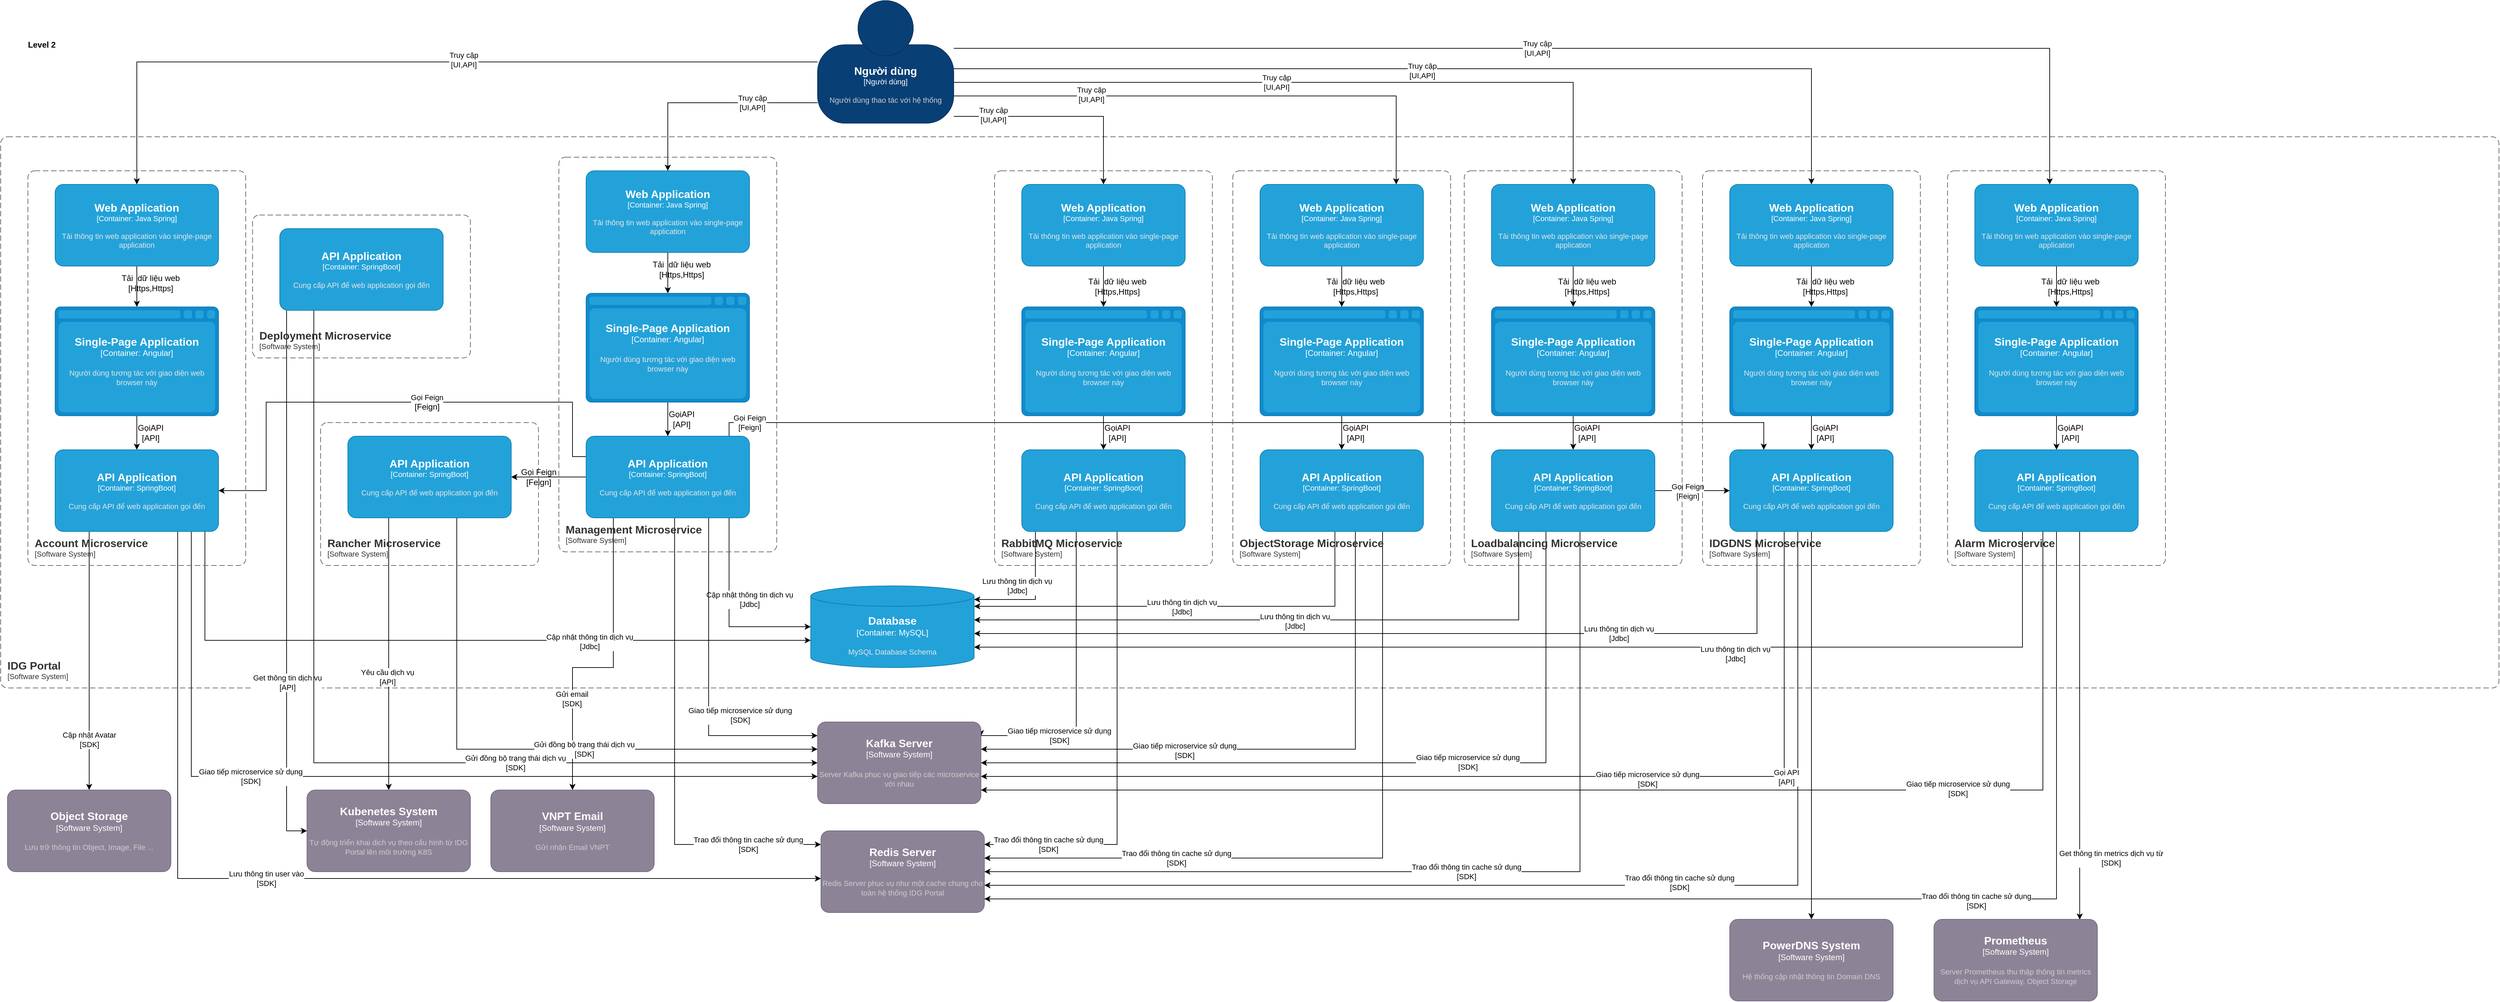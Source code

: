<mxfile version="20.8.15" type="github">
  <diagram name="Page-1" id="uCPrYSH1x2pnZycvU1Az">
    <mxGraphModel dx="4330" dy="1887" grid="1" gridSize="10" guides="1" tooltips="1" connect="1" arrows="1" fold="1" page="1" pageScale="1" pageWidth="850" pageHeight="1100" math="0" shadow="0">
      <root>
        <mxCell id="0" />
        <mxCell id="1" parent="0" />
        <mxCell id="jHMhiucuZkKmLPb81D8O-1" value="Level 2" style="text;html=1;align=center;verticalAlign=middle;resizable=0;points=[];autosize=1;strokeColor=none;fillColor=none;fontStyle=1" parent="1" vertex="1">
          <mxGeometry x="-720" y="210" width="60" height="30" as="geometry" />
        </mxCell>
        <object placeholders="1" c4Name="IDG Portal" c4Type="SystemScopeBoundary" c4Application="Software System" label="&lt;font style=&quot;font-size: 16px&quot;&gt;&lt;b&gt;&lt;div style=&quot;text-align: left&quot;&gt;%c4Name%&lt;/div&gt;&lt;/b&gt;&lt;/font&gt;&lt;div style=&quot;text-align: left&quot;&gt;[%c4Application%]&lt;/div&gt;" id="jHMhiucuZkKmLPb81D8O-2">
          <mxCell style="rounded=1;fontSize=11;whiteSpace=wrap;html=1;dashed=1;arcSize=20;fillColor=none;strokeColor=#666666;fontColor=#333333;labelBackgroundColor=none;align=left;verticalAlign=bottom;labelBorderColor=none;spacingTop=0;spacing=10;dashPattern=8 4;metaEdit=1;rotatable=0;perimeter=rectanglePerimeter;noLabel=0;labelPadding=0;allowArrows=0;connectable=0;expand=0;recursiveResize=0;editable=1;pointerEvents=0;absoluteArcSize=1;points=[[0.25,0,0],[0.5,0,0],[0.75,0,0],[1,0.25,0],[1,0.5,0],[1,0.75,0],[0.75,1,0],[0.5,1,0],[0.25,1,0],[0,0.75,0],[0,0.5,0],[0,0.25,0]];" parent="1" vertex="1">
            <mxGeometry x="-750" y="360" width="3670" height="810" as="geometry" />
          </mxCell>
        </object>
        <object placeholders="1" c4Type="Database" c4Container="Container" c4Technology="MySQL" c4Description="MySQL Database Schema" label="&lt;font style=&quot;font-size: 16px&quot;&gt;&lt;b&gt;%c4Type%&lt;/b&gt;&lt;/font&gt;&lt;div&gt;[%c4Container%:&amp;nbsp;%c4Technology%]&lt;/div&gt;&lt;br&gt;&lt;div&gt;&lt;font style=&quot;font-size: 11px&quot;&gt;&lt;font color=&quot;#E6E6E6&quot;&gt;%c4Description%&lt;/font&gt;&lt;/div&gt;" id="jHMhiucuZkKmLPb81D8O-3">
          <mxCell style="shape=cylinder3;size=15;whiteSpace=wrap;html=1;boundedLbl=1;rounded=0;labelBackgroundColor=none;fillColor=#23A2D9;fontSize=12;fontColor=#ffffff;align=center;strokeColor=#0E7DAD;metaEdit=1;points=[[0.5,0,0],[1,0.25,0],[1,0.5,0],[1,0.75,0],[0.5,1,0],[0,0.75,0],[0,0.5,0],[0,0.25,0]];resizable=0;" parent="1" vertex="1">
            <mxGeometry x="440" y="1020" width="240" height="120" as="geometry" />
          </mxCell>
        </object>
        <mxCell id="jHMhiucuZkKmLPb81D8O-4" value="" style="edgeStyle=orthogonalEdgeStyle;rounded=0;orthogonalLoop=1;jettySize=auto;html=1;" parent="1" source="jHMhiucuZkKmLPb81D8O-5" target="jHMhiucuZkKmLPb81D8O-10" edge="1">
          <mxGeometry relative="1" as="geometry" />
        </mxCell>
        <object placeholders="1" c4Type="Single-Page Application" c4Container="Container" c4Technology="Angular" c4Description="Người dùng tương tác với giao diện web browser này" label="&lt;font style=&quot;font-size: 16px&quot;&gt;&lt;b&gt;%c4Type%&lt;/b&gt;&lt;/font&gt;&lt;div&gt;[%c4Container%:&amp;nbsp;%c4Technology%]&lt;/div&gt;&lt;br&gt;&lt;div&gt;&lt;font style=&quot;font-size: 11px&quot;&gt;&lt;font color=&quot;#E6E6E6&quot;&gt;%c4Description%&lt;/font&gt;&lt;/div&gt;" id="jHMhiucuZkKmLPb81D8O-5">
          <mxCell style="shape=mxgraph.c4.webBrowserContainer2;whiteSpace=wrap;html=1;boundedLbl=1;rounded=0;labelBackgroundColor=none;strokeColor=#118ACD;fillColor=#23A2D9;strokeColor=#118ACD;strokeColor2=#0E7DAD;fontSize=12;fontColor=#ffffff;align=center;metaEdit=1;points=[[0.5,0,0],[1,0.25,0],[1,0.5,0],[1,0.75,0],[0.5,1,0],[0,0.75,0],[0,0.5,0],[0,0.25,0]];resizable=0;" parent="1" vertex="1">
            <mxGeometry x="110" y="590" width="240" height="160" as="geometry" />
          </mxCell>
        </object>
        <mxCell id="jHMhiucuZkKmLPb81D8O-6" value="" style="edgeStyle=orthogonalEdgeStyle;rounded=0;orthogonalLoop=1;jettySize=auto;html=1;" parent="1" source="jHMhiucuZkKmLPb81D8O-7" target="jHMhiucuZkKmLPb81D8O-5" edge="1">
          <mxGeometry relative="1" as="geometry" />
        </mxCell>
        <object placeholders="1" c4Name="Web Application" c4Type="Container" c4Technology="Java Spring" c4Description="Tải thông tin web application vào single-page application" label="&lt;font style=&quot;font-size: 16px&quot;&gt;&lt;b&gt;%c4Name%&lt;/b&gt;&lt;/font&gt;&lt;div&gt;[%c4Type%: %c4Technology%]&lt;/div&gt;&lt;br&gt;&lt;div&gt;&lt;font style=&quot;font-size: 11px&quot;&gt;&lt;font color=&quot;#E6E6E6&quot;&gt;%c4Description%&lt;/font&gt;&lt;/div&gt;" id="jHMhiucuZkKmLPb81D8O-7">
          <mxCell style="rounded=1;whiteSpace=wrap;html=1;fontSize=11;labelBackgroundColor=none;fillColor=#23A2D9;fontColor=#ffffff;align=center;arcSize=10;strokeColor=#0E7DAD;metaEdit=1;resizable=0;points=[[0.25,0,0],[0.5,0,0],[0.75,0,0],[1,0.25,0],[1,0.5,0],[1,0.75,0],[0.75,1,0],[0.5,1,0],[0.25,1,0],[0,0.75,0],[0,0.5,0],[0,0.25,0]];" parent="1" vertex="1">
            <mxGeometry x="110" y="410" width="240" height="120" as="geometry" />
          </mxCell>
        </object>
        <mxCell id="jHMhiucuZkKmLPb81D8O-8" style="edgeStyle=orthogonalEdgeStyle;rounded=0;orthogonalLoop=1;jettySize=auto;html=1;entryX=0;entryY=0.5;entryDx=0;entryDy=0;entryPerimeter=0;" parent="1" source="jHMhiucuZkKmLPb81D8O-10" target="jHMhiucuZkKmLPb81D8O-3" edge="1">
          <mxGeometry relative="1" as="geometry">
            <Array as="points">
              <mxPoint x="320" y="1080" />
            </Array>
          </mxGeometry>
        </mxCell>
        <mxCell id="jHMhiucuZkKmLPb81D8O-9" value="Cập nhật thông tin dịch vụ&lt;br&gt;[Jdbc]" style="edgeLabel;html=1;align=center;verticalAlign=middle;resizable=0;points=[];" parent="jHMhiucuZkKmLPb81D8O-8" vertex="1" connectable="0">
          <mxGeometry x="0.566" relative="1" as="geometry">
            <mxPoint x="-29" y="-40" as="offset" />
          </mxGeometry>
        </mxCell>
        <mxCell id="jHMhiucuZkKmLPb81D8O-46" style="edgeStyle=orthogonalEdgeStyle;rounded=0;orthogonalLoop=1;jettySize=auto;html=1;" parent="1" source="jHMhiucuZkKmLPb81D8O-10" target="jHMhiucuZkKmLPb81D8O-44" edge="1">
          <mxGeometry relative="1" as="geometry">
            <Array as="points">
              <mxPoint x="290" y="1240" />
            </Array>
          </mxGeometry>
        </mxCell>
        <mxCell id="jHMhiucuZkKmLPb81D8O-47" value="Giao tiếp microservice sử dụng&lt;br&gt;[SDK]" style="edgeLabel;html=1;align=center;verticalAlign=middle;resizable=0;points=[];" parent="jHMhiucuZkKmLPb81D8O-46" vertex="1" connectable="0">
          <mxGeometry x="0.523" y="1" relative="1" as="geometry">
            <mxPoint y="-29" as="offset" />
          </mxGeometry>
        </mxCell>
        <mxCell id="jHMhiucuZkKmLPb81D8O-50" style="edgeStyle=orthogonalEdgeStyle;rounded=0;orthogonalLoop=1;jettySize=auto;html=1;" parent="1" source="jHMhiucuZkKmLPb81D8O-10" target="jHMhiucuZkKmLPb81D8O-45" edge="1">
          <mxGeometry relative="1" as="geometry">
            <Array as="points">
              <mxPoint x="240" y="1400" />
            </Array>
          </mxGeometry>
        </mxCell>
        <mxCell id="jHMhiucuZkKmLPb81D8O-51" value="Trao đổi thông tin cache sử dụng&lt;br&gt;[SDK]" style="edgeLabel;html=1;align=center;verticalAlign=middle;resizable=0;points=[];" parent="jHMhiucuZkKmLPb81D8O-50" vertex="1" connectable="0">
          <mxGeometry x="0.619" y="2" relative="1" as="geometry">
            <mxPoint x="25" y="2" as="offset" />
          </mxGeometry>
        </mxCell>
        <mxCell id="bulLx8aTTU7-QIumF8he-11" style="edgeStyle=orthogonalEdgeStyle;rounded=0;orthogonalLoop=1;jettySize=auto;html=1;" edge="1" parent="1" source="jHMhiucuZkKmLPb81D8O-10" target="bulLx8aTTU7-QIumF8he-7">
          <mxGeometry relative="1" as="geometry" />
        </mxCell>
        <mxCell id="bulLx8aTTU7-QIumF8he-102" style="edgeStyle=orthogonalEdgeStyle;rounded=0;orthogonalLoop=1;jettySize=auto;html=1;" edge="1" parent="1" source="jHMhiucuZkKmLPb81D8O-10" target="bulLx8aTTU7-QIumF8he-88">
          <mxGeometry relative="1" as="geometry">
            <Array as="points">
              <mxPoint x="90" y="830" />
              <mxPoint x="90" y="750" />
              <mxPoint x="-360" y="750" />
              <mxPoint x="-360" y="880" />
            </Array>
          </mxGeometry>
        </mxCell>
        <mxCell id="bulLx8aTTU7-QIumF8he-103" value="Gọi Feign&lt;br style=&quot;border-color: var(--border-color); font-size: 12px; background-color: rgb(251, 251, 251);&quot;&gt;&lt;span style=&quot;font-size: 12px; background-color: rgb(251, 251, 251);&quot;&gt;[Feign]&lt;/span&gt;" style="edgeLabel;html=1;align=center;verticalAlign=middle;resizable=0;points=[];" vertex="1" connectable="0" parent="bulLx8aTTU7-QIumF8he-102">
          <mxGeometry x="-0.166" relative="1" as="geometry">
            <mxPoint x="-1" as="offset" />
          </mxGeometry>
        </mxCell>
        <mxCell id="bulLx8aTTU7-QIumF8he-106" style="edgeStyle=orthogonalEdgeStyle;rounded=0;orthogonalLoop=1;jettySize=auto;html=1;" edge="1" parent="1" source="jHMhiucuZkKmLPb81D8O-10" target="bulLx8aTTU7-QIumF8he-35">
          <mxGeometry relative="1" as="geometry">
            <Array as="points">
              <mxPoint x="320" y="780" />
              <mxPoint x="1840" y="780" />
            </Array>
          </mxGeometry>
        </mxCell>
        <mxCell id="bulLx8aTTU7-QIumF8he-107" value="Gọi Feign&lt;br&gt;[Feign]" style="edgeLabel;html=1;align=center;verticalAlign=middle;resizable=0;points=[];" vertex="1" connectable="0" parent="bulLx8aTTU7-QIumF8he-106">
          <mxGeometry x="-0.679" relative="1" as="geometry">
            <mxPoint x="-204" as="offset" />
          </mxGeometry>
        </mxCell>
        <mxCell id="bulLx8aTTU7-QIumF8he-109" style="edgeStyle=orthogonalEdgeStyle;rounded=0;orthogonalLoop=1;jettySize=auto;html=1;" edge="1" parent="1" source="jHMhiucuZkKmLPb81D8O-10" target="bulLx8aTTU7-QIumF8he-108">
          <mxGeometry relative="1" as="geometry">
            <Array as="points">
              <mxPoint x="150" y="1140" />
              <mxPoint x="90" y="1140" />
            </Array>
          </mxGeometry>
        </mxCell>
        <mxCell id="bulLx8aTTU7-QIumF8he-110" value="Gửi email&lt;br&gt;[SDK]" style="edgeLabel;html=1;align=center;verticalAlign=middle;resizable=0;points=[];" vertex="1" connectable="0" parent="bulLx8aTTU7-QIumF8he-109">
          <mxGeometry x="0.415" y="-1" relative="1" as="geometry">
            <mxPoint as="offset" />
          </mxGeometry>
        </mxCell>
        <object placeholders="1" c4Name="API Application" c4Type="Container" c4Technology="SpringBoot" c4Description="Cung cấp API để web application gọi đến " label="&lt;font style=&quot;font-size: 16px&quot;&gt;&lt;b&gt;%c4Name%&lt;/b&gt;&lt;/font&gt;&lt;div&gt;[%c4Type%: %c4Technology%]&lt;/div&gt;&lt;br&gt;&lt;div&gt;&lt;font style=&quot;font-size: 11px&quot;&gt;&lt;font color=&quot;#E6E6E6&quot;&gt;%c4Description%&lt;/font&gt;&lt;/div&gt;" id="jHMhiucuZkKmLPb81D8O-10">
          <mxCell style="rounded=1;whiteSpace=wrap;html=1;fontSize=11;labelBackgroundColor=none;fillColor=#23A2D9;fontColor=#ffffff;align=center;arcSize=10;strokeColor=#0E7DAD;metaEdit=1;resizable=0;points=[[0.25,0,0],[0.5,0,0],[0.75,0,0],[1,0.25,0],[1,0.5,0],[1,0.75,0],[0.75,1,0],[0.5,1,0],[0.25,1,0],[0,0.75,0],[0,0.5,0],[0,0.25,0]];" parent="1" vertex="1">
            <mxGeometry x="110" y="800" width="240" height="120" as="geometry" />
          </mxCell>
        </object>
        <mxCell id="jHMhiucuZkKmLPb81D8O-13" style="edgeStyle=orthogonalEdgeStyle;rounded=0;orthogonalLoop=1;jettySize=auto;html=1;" parent="1" source="jHMhiucuZkKmLPb81D8O-15" target="jHMhiucuZkKmLPb81D8O-7" edge="1">
          <mxGeometry relative="1" as="geometry">
            <Array as="points">
              <mxPoint x="230" y="310" />
            </Array>
          </mxGeometry>
        </mxCell>
        <mxCell id="jHMhiucuZkKmLPb81D8O-14" value="Truy cập&lt;br&gt;[UI,API]" style="edgeLabel;html=1;align=center;verticalAlign=middle;resizable=0;points=[];" parent="jHMhiucuZkKmLPb81D8O-13" vertex="1" connectable="0">
          <mxGeometry x="-0.287" y="-2" relative="1" as="geometry">
            <mxPoint x="18" y="2" as="offset" />
          </mxGeometry>
        </mxCell>
        <mxCell id="jHMhiucuZkKmLPb81D8O-42" style="edgeStyle=orthogonalEdgeStyle;rounded=0;orthogonalLoop=1;jettySize=auto;html=1;" parent="1" source="jHMhiucuZkKmLPb81D8O-15" target="jHMhiucuZkKmLPb81D8O-29" edge="1">
          <mxGeometry relative="1" as="geometry">
            <Array as="points">
              <mxPoint x="870" y="330" />
            </Array>
          </mxGeometry>
        </mxCell>
        <mxCell id="jHMhiucuZkKmLPb81D8O-43" value="Truy cập&lt;br style=&quot;border-color: var(--border-color);&quot;&gt;[UI,API]" style="edgeLabel;html=1;align=center;verticalAlign=middle;resizable=0;points=[];" parent="jHMhiucuZkKmLPb81D8O-42" vertex="1" connectable="0">
          <mxGeometry x="-0.641" y="2" relative="1" as="geometry">
            <mxPoint as="offset" />
          </mxGeometry>
        </mxCell>
        <mxCell id="bulLx8aTTU7-QIumF8he-1" style="edgeStyle=orthogonalEdgeStyle;rounded=0;orthogonalLoop=1;jettySize=auto;html=1;" edge="1" parent="1" source="jHMhiucuZkKmLPb81D8O-15" target="jHMhiucuZkKmLPb81D8O-57">
          <mxGeometry relative="1" as="geometry">
            <Array as="points">
              <mxPoint x="1300" y="300" />
            </Array>
          </mxGeometry>
        </mxCell>
        <mxCell id="bulLx8aTTU7-QIumF8he-2" value="Truy cập&lt;br style=&quot;border-color: var(--border-color);&quot;&gt;[UI,API]" style="edgeLabel;html=1;align=center;verticalAlign=middle;resizable=0;points=[];" vertex="1" connectable="0" parent="bulLx8aTTU7-QIumF8he-1">
          <mxGeometry x="-0.482" y="2" relative="1" as="geometry">
            <mxPoint as="offset" />
          </mxGeometry>
        </mxCell>
        <mxCell id="bulLx8aTTU7-QIumF8he-41" style="edgeStyle=orthogonalEdgeStyle;rounded=0;orthogonalLoop=1;jettySize=auto;html=1;" edge="1" parent="1" source="jHMhiucuZkKmLPb81D8O-15" target="bulLx8aTTU7-QIumF8he-26">
          <mxGeometry relative="1" as="geometry">
            <Array as="points">
              <mxPoint x="1560" y="280" />
            </Array>
          </mxGeometry>
        </mxCell>
        <mxCell id="bulLx8aTTU7-QIumF8he-42" value="Truy cập&lt;br style=&quot;border-color: var(--border-color);&quot;&gt;[UI,API]" style="edgeLabel;html=1;align=center;verticalAlign=middle;resizable=0;points=[];" vertex="1" connectable="0" parent="bulLx8aTTU7-QIumF8he-41">
          <mxGeometry x="-0.105" relative="1" as="geometry">
            <mxPoint x="-1" as="offset" />
          </mxGeometry>
        </mxCell>
        <mxCell id="bulLx8aTTU7-QIumF8he-43" style="edgeStyle=orthogonalEdgeStyle;rounded=0;orthogonalLoop=1;jettySize=auto;html=1;" edge="1" parent="1" source="jHMhiucuZkKmLPb81D8O-15" target="bulLx8aTTU7-QIumF8he-34">
          <mxGeometry relative="1" as="geometry">
            <Array as="points">
              <mxPoint x="1910" y="260" />
            </Array>
          </mxGeometry>
        </mxCell>
        <mxCell id="bulLx8aTTU7-QIumF8he-44" value="Truy cập&lt;br style=&quot;border-color: var(--border-color);&quot;&gt;[UI,API]" style="edgeLabel;html=1;align=center;verticalAlign=middle;resizable=0;points=[];" vertex="1" connectable="0" parent="bulLx8aTTU7-QIumF8he-43">
          <mxGeometry x="-0.037" y="-3" relative="1" as="geometry">
            <mxPoint x="-1" as="offset" />
          </mxGeometry>
        </mxCell>
        <mxCell id="bulLx8aTTU7-QIumF8he-71" style="edgeStyle=orthogonalEdgeStyle;rounded=0;orthogonalLoop=1;jettySize=auto;html=1;" edge="1" parent="1" source="jHMhiucuZkKmLPb81D8O-15" target="bulLx8aTTU7-QIumF8he-66">
          <mxGeometry relative="1" as="geometry">
            <mxPoint x="1960" y="430" as="targetPoint" />
            <Array as="points">
              <mxPoint x="2260" y="230" />
            </Array>
          </mxGeometry>
        </mxCell>
        <mxCell id="bulLx8aTTU7-QIumF8he-72" value="Truy cập&lt;br style=&quot;border-color: var(--border-color);&quot;&gt;[UI,API]" style="edgeLabel;html=1;align=center;verticalAlign=middle;resizable=0;points=[];" vertex="1" connectable="0" parent="bulLx8aTTU7-QIumF8he-71">
          <mxGeometry x="-0.053" relative="1" as="geometry">
            <mxPoint as="offset" />
          </mxGeometry>
        </mxCell>
        <mxCell id="bulLx8aTTU7-QIumF8he-98" style="edgeStyle=orthogonalEdgeStyle;rounded=0;orthogonalLoop=1;jettySize=auto;html=1;" edge="1" parent="1" source="jHMhiucuZkKmLPb81D8O-15" target="bulLx8aTTU7-QIumF8he-87">
          <mxGeometry relative="1" as="geometry" />
        </mxCell>
        <mxCell id="bulLx8aTTU7-QIumF8he-99" value="Truy cập&lt;br style=&quot;border-color: var(--border-color);&quot;&gt;[UI,API]" style="edgeLabel;html=1;align=center;verticalAlign=middle;resizable=0;points=[];" vertex="1" connectable="0" parent="bulLx8aTTU7-QIumF8he-98">
          <mxGeometry x="-0.119" y="-3" relative="1" as="geometry">
            <mxPoint as="offset" />
          </mxGeometry>
        </mxCell>
        <object placeholders="1" c4Name="Người dùng" c4Type="Người dùng" c4Description="Người dùng thao tác với hệ thống" label="&lt;font style=&quot;font-size: 16px&quot;&gt;&lt;b&gt;%c4Name%&lt;/b&gt;&lt;/font&gt;&lt;div&gt;[%c4Type%]&lt;/div&gt;&lt;br&gt;&lt;div&gt;&lt;font style=&quot;font-size: 11px&quot;&gt;&lt;font color=&quot;#cccccc&quot;&gt;%c4Description%&lt;/font&gt;&lt;/div&gt;" id="jHMhiucuZkKmLPb81D8O-15">
          <mxCell style="html=1;fontSize=11;dashed=0;whiteSpace=wrap;fillColor=#083F75;strokeColor=#06315C;fontColor=#ffffff;shape=mxgraph.c4.person2;align=center;metaEdit=1;points=[[0.5,0,0],[1,0.5,0],[1,0.75,0],[0.75,1,0],[0.5,1,0],[0.25,1,0],[0,0.75,0],[0,0.5,0]];resizable=0;" parent="1" vertex="1">
            <mxGeometry x="450" y="160" width="200" height="180" as="geometry" />
          </mxCell>
        </object>
        <object placeholders="1" c4Name="Management Microservice" c4Type="SystemScopeBoundary" c4Application="Software System" label="&lt;font style=&quot;font-size: 16px&quot;&gt;&lt;b&gt;&lt;div style=&quot;text-align: left&quot;&gt;%c4Name%&lt;/div&gt;&lt;/b&gt;&lt;/font&gt;&lt;div style=&quot;text-align: left&quot;&gt;[%c4Application%]&lt;/div&gt;" id="jHMhiucuZkKmLPb81D8O-17">
          <mxCell style="rounded=1;fontSize=11;whiteSpace=wrap;html=1;dashed=1;arcSize=20;fillColor=none;strokeColor=#666666;fontColor=#333333;labelBackgroundColor=none;align=left;verticalAlign=bottom;labelBorderColor=none;spacingTop=0;spacing=10;dashPattern=8 4;metaEdit=1;rotatable=0;perimeter=rectanglePerimeter;noLabel=0;labelPadding=0;allowArrows=0;connectable=0;expand=0;recursiveResize=0;editable=1;pointerEvents=0;absoluteArcSize=1;points=[[0.25,0,0],[0.5,0,0],[0.75,0,0],[1,0.25,0],[1,0.5,0],[1,0.75,0],[0.75,1,0],[0.5,1,0],[0.25,1,0],[0,0.75,0],[0,0.5,0],[0,0.25,0]];" parent="1" vertex="1">
            <mxGeometry x="70" y="390" width="320" height="580" as="geometry" />
          </mxCell>
        </object>
        <mxCell id="jHMhiucuZkKmLPb81D8O-18" value="Tải&amp;nbsp; dữ liệu web&lt;br&gt;[Https,Https]" style="text;html=1;align=center;verticalAlign=middle;resizable=0;points=[];autosize=1;strokeColor=none;fillColor=none;" parent="1" vertex="1">
          <mxGeometry x="195" y="535" width="110" height="40" as="geometry" />
        </mxCell>
        <mxCell id="jHMhiucuZkKmLPb81D8O-19" value="GọiAPI&lt;br&gt;[API]" style="text;html=1;align=center;verticalAlign=middle;resizable=0;points=[];autosize=1;strokeColor=none;fillColor=none;" parent="1" vertex="1">
          <mxGeometry x="220" y="755" width="60" height="40" as="geometry" />
        </mxCell>
        <mxCell id="jHMhiucuZkKmLPb81D8O-26" value="" style="edgeStyle=orthogonalEdgeStyle;rounded=0;orthogonalLoop=1;jettySize=auto;html=1;" parent="1" source="jHMhiucuZkKmLPb81D8O-27" target="jHMhiucuZkKmLPb81D8O-30" edge="1">
          <mxGeometry relative="1" as="geometry" />
        </mxCell>
        <object placeholders="1" c4Type="Single-Page Application" c4Container="Container" c4Technology="Angular" c4Description="Người dùng tương tác với giao diện web browser này" label="&lt;font style=&quot;font-size: 16px&quot;&gt;&lt;b&gt;%c4Type%&lt;/b&gt;&lt;/font&gt;&lt;div&gt;[%c4Container%:&amp;nbsp;%c4Technology%]&lt;/div&gt;&lt;br&gt;&lt;div&gt;&lt;font style=&quot;font-size: 11px&quot;&gt;&lt;font color=&quot;#E6E6E6&quot;&gt;%c4Description%&lt;/font&gt;&lt;/div&gt;" id="jHMhiucuZkKmLPb81D8O-27">
          <mxCell style="shape=mxgraph.c4.webBrowserContainer2;whiteSpace=wrap;html=1;boundedLbl=1;rounded=0;labelBackgroundColor=none;strokeColor=#118ACD;fillColor=#23A2D9;strokeColor=#118ACD;strokeColor2=#0E7DAD;fontSize=12;fontColor=#ffffff;align=center;metaEdit=1;points=[[0.5,0,0],[1,0.25,0],[1,0.5,0],[1,0.75,0],[0.5,1,0],[0,0.75,0],[0,0.5,0],[0,0.25,0]];resizable=0;" parent="1" vertex="1">
            <mxGeometry x="750" y="610" width="240" height="160" as="geometry" />
          </mxCell>
        </object>
        <mxCell id="jHMhiucuZkKmLPb81D8O-28" value="" style="edgeStyle=orthogonalEdgeStyle;rounded=0;orthogonalLoop=1;jettySize=auto;html=1;" parent="1" source="jHMhiucuZkKmLPb81D8O-29" target="jHMhiucuZkKmLPb81D8O-27" edge="1">
          <mxGeometry relative="1" as="geometry" />
        </mxCell>
        <object placeholders="1" c4Name="Web Application" c4Type="Container" c4Technology="Java Spring" c4Description="Tải thông tin web application vào single-page application" label="&lt;font style=&quot;font-size: 16px&quot;&gt;&lt;b&gt;%c4Name%&lt;/b&gt;&lt;/font&gt;&lt;div&gt;[%c4Type%: %c4Technology%]&lt;/div&gt;&lt;br&gt;&lt;div&gt;&lt;font style=&quot;font-size: 11px&quot;&gt;&lt;font color=&quot;#E6E6E6&quot;&gt;%c4Description%&lt;/font&gt;&lt;/div&gt;" id="jHMhiucuZkKmLPb81D8O-29">
          <mxCell style="rounded=1;whiteSpace=wrap;html=1;fontSize=11;labelBackgroundColor=none;fillColor=#23A2D9;fontColor=#ffffff;align=center;arcSize=10;strokeColor=#0E7DAD;metaEdit=1;resizable=0;points=[[0.25,0,0],[0.5,0,0],[0.75,0,0],[1,0.25,0],[1,0.5,0],[1,0.75,0],[0.75,1,0],[0.5,1,0],[0.25,1,0],[0,0.75,0],[0,0.5,0],[0,0.25,0]];" parent="1" vertex="1">
            <mxGeometry x="750" y="430" width="240" height="120" as="geometry" />
          </mxCell>
        </object>
        <mxCell id="jHMhiucuZkKmLPb81D8O-40" style="edgeStyle=orthogonalEdgeStyle;rounded=0;orthogonalLoop=1;jettySize=auto;html=1;" parent="1" source="jHMhiucuZkKmLPb81D8O-30" target="jHMhiucuZkKmLPb81D8O-3" edge="1">
          <mxGeometry relative="1" as="geometry">
            <Array as="points">
              <mxPoint x="770" y="1040" />
            </Array>
          </mxGeometry>
        </mxCell>
        <mxCell id="jHMhiucuZkKmLPb81D8O-41" value="Lưu thông tin dịch vụ&lt;br&gt;[Jdbc]" style="edgeLabel;html=1;align=center;verticalAlign=middle;resizable=0;points=[];" parent="jHMhiucuZkKmLPb81D8O-40" vertex="1" connectable="0">
          <mxGeometry x="0.631" y="-3" relative="1" as="geometry">
            <mxPoint x="28" y="-17" as="offset" />
          </mxGeometry>
        </mxCell>
        <mxCell id="jHMhiucuZkKmLPb81D8O-48" style="edgeStyle=orthogonalEdgeStyle;rounded=0;orthogonalLoop=1;jettySize=auto;html=1;entryX=1;entryY=0.175;entryDx=0;entryDy=0;entryPerimeter=0;" parent="1" edge="1" target="jHMhiucuZkKmLPb81D8O-44">
          <mxGeometry relative="1" as="geometry">
            <mxPoint x="790" y="900" as="sourcePoint" />
            <mxPoint x="680" y="1240" as="targetPoint" />
            <Array as="points">
              <mxPoint x="830" y="900" />
              <mxPoint x="830" y="1240" />
              <mxPoint x="690" y="1240" />
            </Array>
          </mxGeometry>
        </mxCell>
        <mxCell id="jHMhiucuZkKmLPb81D8O-49" value="Giao tiếp microservice sử dụng&lt;br&gt;[SDK]" style="edgeLabel;html=1;align=center;verticalAlign=middle;resizable=0;points=[];" parent="jHMhiucuZkKmLPb81D8O-48" vertex="1" connectable="0">
          <mxGeometry x="0.853" y="-2" relative="1" as="geometry">
            <mxPoint x="77" y="2" as="offset" />
          </mxGeometry>
        </mxCell>
        <mxCell id="jHMhiucuZkKmLPb81D8O-52" style="edgeStyle=orthogonalEdgeStyle;rounded=0;orthogonalLoop=1;jettySize=auto;html=1;" parent="1" source="jHMhiucuZkKmLPb81D8O-30" target="jHMhiucuZkKmLPb81D8O-45" edge="1">
          <mxGeometry relative="1" as="geometry">
            <Array as="points">
              <mxPoint x="890" y="1400" />
            </Array>
          </mxGeometry>
        </mxCell>
        <mxCell id="jHMhiucuZkKmLPb81D8O-53" value="Trao đổi thông tin cache sử dụng&lt;br&gt;[SDK]" style="edgeLabel;html=1;align=center;verticalAlign=middle;resizable=0;points=[];" parent="jHMhiucuZkKmLPb81D8O-52" vertex="1" connectable="0">
          <mxGeometry x="0.891" y="-2" relative="1" as="geometry">
            <mxPoint x="58" y="2" as="offset" />
          </mxGeometry>
        </mxCell>
        <object placeholders="1" c4Name="API Application" c4Type="Container" c4Technology="SpringBoot" c4Description="Cung cấp API để web application gọi đến " label="&lt;font style=&quot;font-size: 16px&quot;&gt;&lt;b&gt;%c4Name%&lt;/b&gt;&lt;/font&gt;&lt;div&gt;[%c4Type%: %c4Technology%]&lt;/div&gt;&lt;br&gt;&lt;div&gt;&lt;font style=&quot;font-size: 11px&quot;&gt;&lt;font color=&quot;#E6E6E6&quot;&gt;%c4Description%&lt;/font&gt;&lt;/div&gt;" id="jHMhiucuZkKmLPb81D8O-30">
          <mxCell style="rounded=1;whiteSpace=wrap;html=1;fontSize=11;labelBackgroundColor=none;fillColor=#23A2D9;fontColor=#ffffff;align=center;arcSize=10;strokeColor=#0E7DAD;metaEdit=1;resizable=0;points=[[0.25,0,0],[0.5,0,0],[0.75,0,0],[1,0.25,0],[1,0.5,0],[1,0.75,0],[0.75,1,0],[0.5,1,0],[0.25,1,0],[0,0.75,0],[0,0.5,0],[0,0.25,0]];" parent="1" vertex="1">
            <mxGeometry x="750" y="820" width="240" height="120" as="geometry" />
          </mxCell>
        </object>
        <object placeholders="1" c4Name="RabbitMQ Microservice" c4Type="SystemScopeBoundary" c4Application="Software System" label="&lt;font style=&quot;font-size: 16px&quot;&gt;&lt;b&gt;&lt;div style=&quot;text-align: left&quot;&gt;%c4Name%&lt;/div&gt;&lt;/b&gt;&lt;/font&gt;&lt;div style=&quot;text-align: left&quot;&gt;[%c4Application%]&lt;/div&gt;" id="jHMhiucuZkKmLPb81D8O-31">
          <mxCell style="rounded=1;fontSize=11;whiteSpace=wrap;html=1;dashed=1;arcSize=20;fillColor=none;strokeColor=#666666;fontColor=#333333;labelBackgroundColor=none;align=left;verticalAlign=bottom;labelBorderColor=none;spacingTop=0;spacing=10;dashPattern=8 4;metaEdit=1;rotatable=0;perimeter=rectanglePerimeter;noLabel=0;labelPadding=0;allowArrows=0;connectable=0;expand=0;recursiveResize=0;editable=1;pointerEvents=0;absoluteArcSize=1;points=[[0.25,0,0],[0.5,0,0],[0.75,0,0],[1,0.25,0],[1,0.5,0],[1,0.75,0],[0.75,1,0],[0.5,1,0],[0.25,1,0],[0,0.75,0],[0,0.5,0],[0,0.25,0]];" parent="1" vertex="1">
            <mxGeometry x="710" y="410" width="320" height="580" as="geometry" />
          </mxCell>
        </object>
        <mxCell id="jHMhiucuZkKmLPb81D8O-32" value="Tải&amp;nbsp; dữ liệu web&lt;br style=&quot;border-color: var(--border-color);&quot;&gt;[Https,Https]" style="text;html=1;align=center;verticalAlign=middle;resizable=0;points=[];autosize=1;strokeColor=none;fillColor=none;" parent="1" vertex="1">
          <mxGeometry x="835" y="560" width="110" height="40" as="geometry" />
        </mxCell>
        <mxCell id="jHMhiucuZkKmLPb81D8O-33" value="GọiAPI&lt;br style=&quot;border-color: var(--border-color);&quot;&gt;[API]" style="text;html=1;align=center;verticalAlign=middle;resizable=0;points=[];autosize=1;strokeColor=none;fillColor=none;" parent="1" vertex="1">
          <mxGeometry x="860" y="775" width="60" height="40" as="geometry" />
        </mxCell>
        <object placeholders="1" c4Name="Kafka Server" c4Type="Software System" c4Description="Server Kafka phục vụ giao tiếp các microservice với nhau" label="&lt;font style=&quot;font-size: 16px&quot;&gt;&lt;b&gt;%c4Name%&lt;/b&gt;&lt;/font&gt;&lt;div&gt;[%c4Type%]&lt;/div&gt;&lt;br&gt;&lt;div&gt;&lt;font style=&quot;font-size: 11px&quot;&gt;&lt;font color=&quot;#cccccc&quot;&gt;%c4Description%&lt;/font&gt;&lt;/div&gt;" id="jHMhiucuZkKmLPb81D8O-44">
          <mxCell style="rounded=1;whiteSpace=wrap;html=1;labelBackgroundColor=none;fillColor=#8C8496;fontColor=#ffffff;align=center;arcSize=10;strokeColor=#736782;metaEdit=1;resizable=0;points=[[0.25,0,0],[0.5,0,0],[0.75,0,0],[1,0.25,0],[1,0.5,0],[1,0.75,0],[0.75,1,0],[0.5,1,0],[0.25,1,0],[0,0.75,0],[0,0.5,0],[0,0.25,0]];" parent="1" vertex="1">
            <mxGeometry x="450" y="1220" width="240" height="120" as="geometry" />
          </mxCell>
        </object>
        <object placeholders="1" c4Name="Redis Server" c4Type="Software System" c4Description="Redis Server phục vụ như một cache chung cho toàn hệ thống IDG Portal" label="&lt;font style=&quot;font-size: 16px&quot;&gt;&lt;b&gt;%c4Name%&lt;/b&gt;&lt;/font&gt;&lt;div&gt;[%c4Type%]&lt;/div&gt;&lt;br&gt;&lt;div&gt;&lt;font style=&quot;font-size: 11px&quot;&gt;&lt;font color=&quot;#cccccc&quot;&gt;%c4Description%&lt;/font&gt;&lt;/div&gt;" id="jHMhiucuZkKmLPb81D8O-45">
          <mxCell style="rounded=1;whiteSpace=wrap;html=1;labelBackgroundColor=none;fillColor=#8C8496;fontColor=#ffffff;align=center;arcSize=10;strokeColor=#736782;metaEdit=1;resizable=0;points=[[0.25,0,0],[0.5,0,0],[0.75,0,0],[1,0.25,0],[1,0.5,0],[1,0.75,0],[0.75,1,0],[0.5,1,0],[0.25,1,0],[0,0.75,0],[0,0.5,0],[0,0.25,0]];" parent="1" vertex="1">
            <mxGeometry x="455" y="1380" width="240" height="120" as="geometry" />
          </mxCell>
        </object>
        <mxCell id="jHMhiucuZkKmLPb81D8O-54" value="" style="edgeStyle=orthogonalEdgeStyle;rounded=0;orthogonalLoop=1;jettySize=auto;html=1;" parent="1" source="jHMhiucuZkKmLPb81D8O-55" target="jHMhiucuZkKmLPb81D8O-58" edge="1">
          <mxGeometry relative="1" as="geometry" />
        </mxCell>
        <object placeholders="1" c4Type="Single-Page Application" c4Container="Container" c4Technology="Angular" c4Description="Người dùng tương tác với giao diện web browser này" label="&lt;font style=&quot;font-size: 16px&quot;&gt;&lt;b&gt;%c4Type%&lt;/b&gt;&lt;/font&gt;&lt;div&gt;[%c4Container%:&amp;nbsp;%c4Technology%]&lt;/div&gt;&lt;br&gt;&lt;div&gt;&lt;font style=&quot;font-size: 11px&quot;&gt;&lt;font color=&quot;#E6E6E6&quot;&gt;%c4Description%&lt;/font&gt;&lt;/div&gt;" id="jHMhiucuZkKmLPb81D8O-55">
          <mxCell style="shape=mxgraph.c4.webBrowserContainer2;whiteSpace=wrap;html=1;boundedLbl=1;rounded=0;labelBackgroundColor=none;strokeColor=#118ACD;fillColor=#23A2D9;strokeColor=#118ACD;strokeColor2=#0E7DAD;fontSize=12;fontColor=#ffffff;align=center;metaEdit=1;points=[[0.5,0,0],[1,0.25,0],[1,0.5,0],[1,0.75,0],[0.5,1,0],[0,0.75,0],[0,0.5,0],[0,0.25,0]];resizable=0;" parent="1" vertex="1">
            <mxGeometry x="1100" y="610" width="240" height="160" as="geometry" />
          </mxCell>
        </object>
        <mxCell id="jHMhiucuZkKmLPb81D8O-56" value="" style="edgeStyle=orthogonalEdgeStyle;rounded=0;orthogonalLoop=1;jettySize=auto;html=1;" parent="1" source="jHMhiucuZkKmLPb81D8O-57" target="jHMhiucuZkKmLPb81D8O-55" edge="1">
          <mxGeometry relative="1" as="geometry" />
        </mxCell>
        <object placeholders="1" c4Name="Web Application" c4Type="Container" c4Technology="Java Spring" c4Description="Tải thông tin web application vào single-page application" label="&lt;font style=&quot;font-size: 16px&quot;&gt;&lt;b&gt;%c4Name%&lt;/b&gt;&lt;/font&gt;&lt;div&gt;[%c4Type%: %c4Technology%]&lt;/div&gt;&lt;br&gt;&lt;div&gt;&lt;font style=&quot;font-size: 11px&quot;&gt;&lt;font color=&quot;#E6E6E6&quot;&gt;%c4Description%&lt;/font&gt;&lt;/div&gt;" id="jHMhiucuZkKmLPb81D8O-57">
          <mxCell style="rounded=1;whiteSpace=wrap;html=1;fontSize=11;labelBackgroundColor=none;fillColor=#23A2D9;fontColor=#ffffff;align=center;arcSize=10;strokeColor=#0E7DAD;metaEdit=1;resizable=0;points=[[0.25,0,0],[0.5,0,0],[0.75,0,0],[1,0.25,0],[1,0.5,0],[1,0.75,0],[0.75,1,0],[0.5,1,0],[0.25,1,0],[0,0.75,0],[0,0.5,0],[0,0.25,0]];" parent="1" vertex="1">
            <mxGeometry x="1100" y="430" width="240" height="120" as="geometry" />
          </mxCell>
        </object>
        <mxCell id="jHMhiucuZkKmLPb81D8O-67" style="edgeStyle=orthogonalEdgeStyle;rounded=0;orthogonalLoop=1;jettySize=auto;html=1;" parent="1" source="jHMhiucuZkKmLPb81D8O-58" target="jHMhiucuZkKmLPb81D8O-44" edge="1">
          <mxGeometry relative="1" as="geometry">
            <Array as="points">
              <mxPoint x="1240" y="1260" />
            </Array>
          </mxGeometry>
        </mxCell>
        <mxCell id="jHMhiucuZkKmLPb81D8O-68" value="Giao tiếp microservice sử dụng&lt;br&gt;[SDK]" style="edgeLabel;html=1;align=center;verticalAlign=middle;resizable=0;points=[];" parent="jHMhiucuZkKmLPb81D8O-67" vertex="1" connectable="0">
          <mxGeometry x="0.134" y="2" relative="1" as="geometry">
            <mxPoint x="-78" as="offset" />
          </mxGeometry>
        </mxCell>
        <mxCell id="jHMhiucuZkKmLPb81D8O-69" style="edgeStyle=orthogonalEdgeStyle;rounded=0;orthogonalLoop=1;jettySize=auto;html=1;" parent="1" source="jHMhiucuZkKmLPb81D8O-58" target="jHMhiucuZkKmLPb81D8O-45" edge="1">
          <mxGeometry relative="1" as="geometry">
            <Array as="points">
              <mxPoint x="1280" y="1420" />
            </Array>
          </mxGeometry>
        </mxCell>
        <mxCell id="jHMhiucuZkKmLPb81D8O-70" value="Trao đổi thông tin cache sử dụng&lt;br&gt;[SDK]" style="edgeLabel;html=1;align=center;verticalAlign=middle;resizable=0;points=[];" parent="jHMhiucuZkKmLPb81D8O-69" vertex="1" connectable="0">
          <mxGeometry x="0.345" y="-3" relative="1" as="geometry">
            <mxPoint x="-67" y="3" as="offset" />
          </mxGeometry>
        </mxCell>
        <mxCell id="bulLx8aTTU7-QIumF8he-46" style="edgeStyle=orthogonalEdgeStyle;rounded=0;orthogonalLoop=1;jettySize=auto;html=1;" edge="1" parent="1" source="jHMhiucuZkKmLPb81D8O-58" target="jHMhiucuZkKmLPb81D8O-3">
          <mxGeometry relative="1" as="geometry">
            <Array as="points">
              <mxPoint x="1210" y="1050" />
            </Array>
          </mxGeometry>
        </mxCell>
        <mxCell id="bulLx8aTTU7-QIumF8he-47" value="Lưu thông tin dịch vụ&lt;br style=&quot;border-color: var(--border-color);&quot;&gt;[Jdbc]" style="edgeLabel;html=1;align=center;verticalAlign=middle;resizable=0;points=[];" vertex="1" connectable="0" parent="bulLx8aTTU7-QIumF8he-46">
          <mxGeometry x="0.043" y="1" relative="1" as="geometry">
            <mxPoint x="-1" as="offset" />
          </mxGeometry>
        </mxCell>
        <object placeholders="1" c4Name="API Application" c4Type="Container" c4Technology="SpringBoot" c4Description="Cung cấp API để web application gọi đến " label="&lt;font style=&quot;font-size: 16px&quot;&gt;&lt;b&gt;%c4Name%&lt;/b&gt;&lt;/font&gt;&lt;div&gt;[%c4Type%: %c4Technology%]&lt;/div&gt;&lt;br&gt;&lt;div&gt;&lt;font style=&quot;font-size: 11px&quot;&gt;&lt;font color=&quot;#E6E6E6&quot;&gt;%c4Description%&lt;/font&gt;&lt;/div&gt;" id="jHMhiucuZkKmLPb81D8O-58">
          <mxCell style="rounded=1;whiteSpace=wrap;html=1;fontSize=11;labelBackgroundColor=none;fillColor=#23A2D9;fontColor=#ffffff;align=center;arcSize=10;strokeColor=#0E7DAD;metaEdit=1;resizable=0;points=[[0.25,0,0],[0.5,0,0],[0.75,0,0],[1,0.25,0],[1,0.5,0],[1,0.75,0],[0.75,1,0],[0.5,1,0],[0.25,1,0],[0,0.75,0],[0,0.5,0],[0,0.25,0]];" parent="1" vertex="1">
            <mxGeometry x="1100" y="820" width="240" height="120" as="geometry" />
          </mxCell>
        </object>
        <object placeholders="1" c4Name="ObjectStorage Microservice" c4Type="SystemScopeBoundary" c4Application="Software System" label="&lt;font style=&quot;font-size: 16px&quot;&gt;&lt;b&gt;&lt;div style=&quot;text-align: left&quot;&gt;%c4Name%&lt;/div&gt;&lt;/b&gt;&lt;/font&gt;&lt;div style=&quot;text-align: left&quot;&gt;[%c4Application%]&lt;/div&gt;" id="jHMhiucuZkKmLPb81D8O-59">
          <mxCell style="rounded=1;fontSize=11;whiteSpace=wrap;html=1;dashed=1;arcSize=20;fillColor=none;strokeColor=#666666;fontColor=#333333;labelBackgroundColor=none;align=left;verticalAlign=bottom;labelBorderColor=none;spacingTop=0;spacing=10;dashPattern=8 4;metaEdit=1;rotatable=0;perimeter=rectanglePerimeter;noLabel=0;labelPadding=0;allowArrows=0;connectable=0;expand=0;recursiveResize=0;editable=1;pointerEvents=0;absoluteArcSize=1;points=[[0.25,0,0],[0.5,0,0],[0.75,0,0],[1,0.25,0],[1,0.5,0],[1,0.75,0],[0.75,1,0],[0.5,1,0],[0.25,1,0],[0,0.75,0],[0,0.5,0],[0,0.25,0]];" parent="1" vertex="1">
            <mxGeometry x="1060" y="410" width="320" height="580" as="geometry" />
          </mxCell>
        </object>
        <mxCell id="jHMhiucuZkKmLPb81D8O-60" value="Tải&amp;nbsp; dữ liệu web&lt;br style=&quot;border-color: var(--border-color);&quot;&gt;[Https,Https]" style="text;html=1;align=center;verticalAlign=middle;resizable=0;points=[];autosize=1;strokeColor=none;fillColor=none;" parent="1" vertex="1">
          <mxGeometry x="1185" y="560" width="110" height="40" as="geometry" />
        </mxCell>
        <mxCell id="jHMhiucuZkKmLPb81D8O-61" value="GọiAPI&lt;br&gt;[API]" style="text;html=1;align=center;verticalAlign=middle;resizable=0;points=[];autosize=1;strokeColor=none;fillColor=none;" parent="1" vertex="1">
          <mxGeometry x="1210" y="775" width="60" height="40" as="geometry" />
        </mxCell>
        <object placeholders="1" c4Name="Kubenetes System" c4Type="Software System" c4Description="Tự động triển khai dịch vụ theo cấu hình từ IDG Portal lên môi trường K8S" label="&lt;font style=&quot;font-size: 16px&quot;&gt;&lt;b&gt;%c4Name%&lt;/b&gt;&lt;/font&gt;&lt;div&gt;[%c4Type%]&lt;/div&gt;&lt;br&gt;&lt;div&gt;&lt;font style=&quot;font-size: 11px&quot;&gt;&lt;font color=&quot;#cccccc&quot;&gt;%c4Description%&lt;/font&gt;&lt;/div&gt;" id="jHMhiucuZkKmLPb81D8O-62">
          <mxCell style="rounded=1;whiteSpace=wrap;html=1;labelBackgroundColor=none;fillColor=#8C8496;fontColor=#ffffff;align=center;arcSize=10;strokeColor=#736782;metaEdit=1;resizable=0;points=[[0.25,0,0],[0.5,0,0],[0.75,0,0],[1,0.25,0],[1,0.5,0],[1,0.75,0],[0.75,1,0],[0.5,1,0],[0.25,1,0],[0,0.75,0],[0,0.5,0],[0,0.25,0]];" parent="1" vertex="1">
            <mxGeometry x="-300" y="1320" width="240" height="120" as="geometry" />
          </mxCell>
        </object>
        <mxCell id="bulLx8aTTU7-QIumF8he-13" style="edgeStyle=orthogonalEdgeStyle;rounded=0;orthogonalLoop=1;jettySize=auto;html=1;" edge="1" parent="1" source="bulLx8aTTU7-QIumF8he-7" target="jHMhiucuZkKmLPb81D8O-62">
          <mxGeometry relative="1" as="geometry">
            <Array as="points">
              <mxPoint x="-180" y="1050" />
              <mxPoint x="-180" y="1050" />
            </Array>
          </mxGeometry>
        </mxCell>
        <mxCell id="bulLx8aTTU7-QIumF8he-14" value="Yêu cầu dịch vụ&lt;br&gt;[API]" style="edgeLabel;html=1;align=center;verticalAlign=middle;resizable=0;points=[];" vertex="1" connectable="0" parent="bulLx8aTTU7-QIumF8he-13">
          <mxGeometry x="0.171" y="-2" relative="1" as="geometry">
            <mxPoint as="offset" />
          </mxGeometry>
        </mxCell>
        <mxCell id="bulLx8aTTU7-QIumF8he-21" style="edgeStyle=orthogonalEdgeStyle;rounded=0;orthogonalLoop=1;jettySize=auto;html=1;" edge="1" parent="1" source="bulLx8aTTU7-QIumF8he-7" target="jHMhiucuZkKmLPb81D8O-44">
          <mxGeometry relative="1" as="geometry">
            <Array as="points">
              <mxPoint x="-80" y="1260" />
            </Array>
          </mxGeometry>
        </mxCell>
        <mxCell id="bulLx8aTTU7-QIumF8he-22" value="Gửi đồng bộ trạng thái dịch vụ&lt;br style=&quot;border-color: var(--border-color);&quot;&gt;[SDK]" style="edgeLabel;html=1;align=center;verticalAlign=middle;resizable=0;points=[];" vertex="1" connectable="0" parent="bulLx8aTTU7-QIumF8he-21">
          <mxGeometry x="0.341" y="3" relative="1" as="geometry">
            <mxPoint x="-57" y="3" as="offset" />
          </mxGeometry>
        </mxCell>
        <object placeholders="1" c4Name="API Application" c4Type="Container" c4Technology="SpringBoot" c4Description="Cung cấp API để web application gọi đến " label="&lt;font style=&quot;font-size: 16px&quot;&gt;&lt;b&gt;%c4Name%&lt;/b&gt;&lt;/font&gt;&lt;div&gt;[%c4Type%: %c4Technology%]&lt;/div&gt;&lt;br&gt;&lt;div&gt;&lt;font style=&quot;font-size: 11px&quot;&gt;&lt;font color=&quot;#E6E6E6&quot;&gt;%c4Description%&lt;/font&gt;&lt;/div&gt;" id="bulLx8aTTU7-QIumF8he-7">
          <mxCell style="rounded=1;whiteSpace=wrap;html=1;fontSize=11;labelBackgroundColor=none;fillColor=#23A2D9;fontColor=#ffffff;align=center;arcSize=10;strokeColor=#0E7DAD;metaEdit=1;resizable=0;points=[[0.25,0,0],[0.5,0,0],[0.75,0,0],[1,0.25,0],[1,0.5,0],[1,0.75,0],[0.75,1,0],[0.5,1,0],[0.25,1,0],[0,0.75,0],[0,0.5,0],[0,0.25,0]];" vertex="1" parent="1">
            <mxGeometry x="-240" y="800" width="240" height="120" as="geometry" />
          </mxCell>
        </object>
        <object placeholders="1" c4Name="Rancher Microservice" c4Type="SystemScopeBoundary" c4Application="Software System" label="&lt;font style=&quot;font-size: 16px&quot;&gt;&lt;b&gt;&lt;div style=&quot;text-align: left&quot;&gt;%c4Name%&lt;/div&gt;&lt;/b&gt;&lt;/font&gt;&lt;div style=&quot;text-align: left&quot;&gt;[%c4Application%]&lt;/div&gt;" id="bulLx8aTTU7-QIumF8he-8">
          <mxCell style="rounded=1;fontSize=11;whiteSpace=wrap;html=1;dashed=1;arcSize=20;fillColor=none;strokeColor=#666666;fontColor=#333333;labelBackgroundColor=none;align=left;verticalAlign=bottom;labelBorderColor=none;spacingTop=0;spacing=10;dashPattern=8 4;metaEdit=1;rotatable=0;perimeter=rectanglePerimeter;noLabel=0;labelPadding=0;allowArrows=0;connectable=0;expand=0;recursiveResize=0;editable=1;pointerEvents=0;absoluteArcSize=1;points=[[0.25,0,0],[0.5,0,0],[0.75,0,0],[1,0.25,0],[1,0.5,0],[1,0.75,0],[0.75,1,0],[0.5,1,0],[0.25,1,0],[0,0.75,0],[0,0.5,0],[0,0.25,0]];" vertex="1" parent="1">
            <mxGeometry x="-280" y="780" width="320" height="210" as="geometry" />
          </mxCell>
        </object>
        <mxCell id="bulLx8aTTU7-QIumF8he-12" value="Gọi Feign&lt;br&gt;[Feign]" style="text;html=1;align=center;verticalAlign=middle;resizable=0;points=[];autosize=1;strokeColor=none;fillColor=none;" vertex="1" parent="1">
          <mxGeometry y="840" width="80" height="40" as="geometry" />
        </mxCell>
        <mxCell id="bulLx8aTTU7-QIumF8he-17" style="edgeStyle=orthogonalEdgeStyle;rounded=0;orthogonalLoop=1;jettySize=auto;html=1;" edge="1" parent="1" source="bulLx8aTTU7-QIumF8he-15" target="jHMhiucuZkKmLPb81D8O-62">
          <mxGeometry relative="1" as="geometry">
            <Array as="points">
              <mxPoint x="-330" y="1380" />
            </Array>
          </mxGeometry>
        </mxCell>
        <mxCell id="bulLx8aTTU7-QIumF8he-18" value="Get thông tin dịch vụ&lt;br&gt;[API]" style="edgeLabel;html=1;align=center;verticalAlign=middle;resizable=0;points=[];" vertex="1" connectable="0" parent="bulLx8aTTU7-QIumF8he-17">
          <mxGeometry x="0.471" y="1" relative="1" as="geometry">
            <mxPoint y="-38" as="offset" />
          </mxGeometry>
        </mxCell>
        <mxCell id="bulLx8aTTU7-QIumF8he-19" style="edgeStyle=orthogonalEdgeStyle;rounded=0;orthogonalLoop=1;jettySize=auto;html=1;" edge="1" parent="1" source="bulLx8aTTU7-QIumF8he-15" target="jHMhiucuZkKmLPb81D8O-44">
          <mxGeometry relative="1" as="geometry">
            <Array as="points">
              <mxPoint x="-290" y="1280" />
            </Array>
          </mxGeometry>
        </mxCell>
        <mxCell id="bulLx8aTTU7-QIumF8he-20" value="Gửi đồng bộ trạng thái dịch vụ&lt;br&gt;[SDK]" style="edgeLabel;html=1;align=center;verticalAlign=middle;resizable=0;points=[];" vertex="1" connectable="0" parent="bulLx8aTTU7-QIumF8he-19">
          <mxGeometry x="0.368" relative="1" as="geometry">
            <mxPoint as="offset" />
          </mxGeometry>
        </mxCell>
        <object placeholders="1" c4Name="API Application" c4Type="Container" c4Technology="SpringBoot" c4Description="Cung cấp API để web application gọi đến " label="&lt;font style=&quot;font-size: 16px&quot;&gt;&lt;b&gt;%c4Name%&lt;/b&gt;&lt;/font&gt;&lt;div&gt;[%c4Type%: %c4Technology%]&lt;/div&gt;&lt;br&gt;&lt;div&gt;&lt;font style=&quot;font-size: 11px&quot;&gt;&lt;font color=&quot;#E6E6E6&quot;&gt;%c4Description%&lt;/font&gt;&lt;/div&gt;" id="bulLx8aTTU7-QIumF8he-15">
          <mxCell style="rounded=1;whiteSpace=wrap;html=1;fontSize=11;labelBackgroundColor=none;fillColor=#23A2D9;fontColor=#ffffff;align=center;arcSize=10;strokeColor=#0E7DAD;metaEdit=1;resizable=0;points=[[0.25,0,0],[0.5,0,0],[0.75,0,0],[1,0.25,0],[1,0.5,0],[1,0.75,0],[0.75,1,0],[0.5,1,0],[0.25,1,0],[0,0.75,0],[0,0.5,0],[0,0.25,0]];" vertex="1" parent="1">
            <mxGeometry x="-340" y="495" width="240" height="120" as="geometry" />
          </mxCell>
        </object>
        <object placeholders="1" c4Name="Deployment Microservice" c4Type="SystemScopeBoundary" c4Application="Software System" label="&lt;font style=&quot;font-size: 16px&quot;&gt;&lt;b&gt;&lt;div style=&quot;text-align: left&quot;&gt;%c4Name%&lt;/div&gt;&lt;/b&gt;&lt;/font&gt;&lt;div style=&quot;text-align: left&quot;&gt;[%c4Application%]&lt;/div&gt;" id="bulLx8aTTU7-QIumF8he-16">
          <mxCell style="rounded=1;fontSize=11;whiteSpace=wrap;html=1;dashed=1;arcSize=20;fillColor=none;strokeColor=#666666;fontColor=#333333;labelBackgroundColor=none;align=left;verticalAlign=bottom;labelBorderColor=none;spacingTop=0;spacing=10;dashPattern=8 4;metaEdit=1;rotatable=0;perimeter=rectanglePerimeter;noLabel=0;labelPadding=0;allowArrows=0;connectable=0;expand=0;recursiveResize=0;editable=1;pointerEvents=0;absoluteArcSize=1;points=[[0.25,0,0],[0.5,0,0],[0.75,0,0],[1,0.25,0],[1,0.5,0],[1,0.75,0],[0.75,1,0],[0.5,1,0],[0.25,1,0],[0,0.75,0],[0,0.5,0],[0,0.25,0]];" vertex="1" parent="1">
            <mxGeometry x="-380" y="475" width="320" height="210" as="geometry" />
          </mxCell>
        </object>
        <mxCell id="bulLx8aTTU7-QIumF8he-23" value="" style="edgeStyle=orthogonalEdgeStyle;rounded=0;orthogonalLoop=1;jettySize=auto;html=1;" edge="1" parent="1" source="bulLx8aTTU7-QIumF8he-24" target="bulLx8aTTU7-QIumF8he-27">
          <mxGeometry relative="1" as="geometry" />
        </mxCell>
        <object placeholders="1" c4Type="Single-Page Application" c4Container="Container" c4Technology="Angular" c4Description="Người dùng tương tác với giao diện web browser này" label="&lt;font style=&quot;font-size: 16px&quot;&gt;&lt;b&gt;%c4Type%&lt;/b&gt;&lt;/font&gt;&lt;div&gt;[%c4Container%:&amp;nbsp;%c4Technology%]&lt;/div&gt;&lt;br&gt;&lt;div&gt;&lt;font style=&quot;font-size: 11px&quot;&gt;&lt;font color=&quot;#E6E6E6&quot;&gt;%c4Description%&lt;/font&gt;&lt;/div&gt;" id="bulLx8aTTU7-QIumF8he-24">
          <mxCell style="shape=mxgraph.c4.webBrowserContainer2;whiteSpace=wrap;html=1;boundedLbl=1;rounded=0;labelBackgroundColor=none;strokeColor=#118ACD;fillColor=#23A2D9;strokeColor=#118ACD;strokeColor2=#0E7DAD;fontSize=12;fontColor=#ffffff;align=center;metaEdit=1;points=[[0.5,0,0],[1,0.25,0],[1,0.5,0],[1,0.75,0],[0.5,1,0],[0,0.75,0],[0,0.5,0],[0,0.25,0]];resizable=0;" vertex="1" parent="1">
            <mxGeometry x="1440" y="610" width="240" height="160" as="geometry" />
          </mxCell>
        </object>
        <mxCell id="bulLx8aTTU7-QIumF8he-25" value="" style="edgeStyle=orthogonalEdgeStyle;rounded=0;orthogonalLoop=1;jettySize=auto;html=1;" edge="1" parent="1" source="bulLx8aTTU7-QIumF8he-26" target="bulLx8aTTU7-QIumF8he-24">
          <mxGeometry relative="1" as="geometry" />
        </mxCell>
        <object placeholders="1" c4Name="Web Application" c4Type="Container" c4Technology="Java Spring" c4Description="Tải thông tin web application vào single-page application" label="&lt;font style=&quot;font-size: 16px&quot;&gt;&lt;b&gt;%c4Name%&lt;/b&gt;&lt;/font&gt;&lt;div&gt;[%c4Type%: %c4Technology%]&lt;/div&gt;&lt;br&gt;&lt;div&gt;&lt;font style=&quot;font-size: 11px&quot;&gt;&lt;font color=&quot;#E6E6E6&quot;&gt;%c4Description%&lt;/font&gt;&lt;/div&gt;" id="bulLx8aTTU7-QIumF8he-26">
          <mxCell style="rounded=1;whiteSpace=wrap;html=1;fontSize=11;labelBackgroundColor=none;fillColor=#23A2D9;fontColor=#ffffff;align=center;arcSize=10;strokeColor=#0E7DAD;metaEdit=1;resizable=0;points=[[0.25,0,0],[0.5,0,0],[0.75,0,0],[1,0.25,0],[1,0.5,0],[1,0.75,0],[0.75,1,0],[0.5,1,0],[0.25,1,0],[0,0.75,0],[0,0.5,0],[0,0.25,0]];" vertex="1" parent="1">
            <mxGeometry x="1440" y="430" width="240" height="120" as="geometry" />
          </mxCell>
        </object>
        <mxCell id="bulLx8aTTU7-QIumF8he-45" style="edgeStyle=orthogonalEdgeStyle;rounded=0;orthogonalLoop=1;jettySize=auto;html=1;" edge="1" parent="1" source="bulLx8aTTU7-QIumF8he-27" target="jHMhiucuZkKmLPb81D8O-3">
          <mxGeometry relative="1" as="geometry">
            <Array as="points">
              <mxPoint x="1480" y="1070" />
            </Array>
          </mxGeometry>
        </mxCell>
        <mxCell id="bulLx8aTTU7-QIumF8he-48" value="Lưu thông tin dịch vụ&lt;br style=&quot;border-color: var(--border-color);&quot;&gt;[Jdbc]" style="edgeLabel;html=1;align=center;verticalAlign=middle;resizable=0;points=[];" vertex="1" connectable="0" parent="bulLx8aTTU7-QIumF8he-45">
          <mxGeometry x="-0.014" y="3" relative="1" as="geometry">
            <mxPoint x="-1" y="-1" as="offset" />
          </mxGeometry>
        </mxCell>
        <mxCell id="bulLx8aTTU7-QIumF8he-54" style="edgeStyle=orthogonalEdgeStyle;rounded=0;orthogonalLoop=1;jettySize=auto;html=1;" edge="1" parent="1" source="bulLx8aTTU7-QIumF8he-27" target="jHMhiucuZkKmLPb81D8O-44">
          <mxGeometry relative="1" as="geometry">
            <Array as="points">
              <mxPoint x="1520" y="1280" />
            </Array>
          </mxGeometry>
        </mxCell>
        <mxCell id="bulLx8aTTU7-QIumF8he-55" value="Giao tiếp microservice sử dụng&lt;br style=&quot;border-color: var(--border-color);&quot;&gt;[SDK]" style="edgeLabel;html=1;align=center;verticalAlign=middle;resizable=0;points=[];" vertex="1" connectable="0" parent="bulLx8aTTU7-QIumF8he-54">
          <mxGeometry x="-0.221" y="-1" relative="1" as="geometry">
            <mxPoint as="offset" />
          </mxGeometry>
        </mxCell>
        <mxCell id="bulLx8aTTU7-QIumF8he-56" style="edgeStyle=orthogonalEdgeStyle;rounded=0;orthogonalLoop=1;jettySize=auto;html=1;" edge="1" parent="1" source="bulLx8aTTU7-QIumF8he-27" target="jHMhiucuZkKmLPb81D8O-45">
          <mxGeometry relative="1" as="geometry">
            <Array as="points">
              <mxPoint x="1570" y="1440" />
            </Array>
          </mxGeometry>
        </mxCell>
        <mxCell id="bulLx8aTTU7-QIumF8he-57" value="Trao đổi thông tin cache sử dụng&lt;br style=&quot;border-color: var(--border-color);&quot;&gt;[SDK]" style="edgeLabel;html=1;align=center;verticalAlign=middle;resizable=0;points=[];" vertex="1" connectable="0" parent="bulLx8aTTU7-QIumF8he-56">
          <mxGeometry x="-0.03" relative="1" as="geometry">
            <mxPoint as="offset" />
          </mxGeometry>
        </mxCell>
        <mxCell id="bulLx8aTTU7-QIumF8he-104" style="edgeStyle=orthogonalEdgeStyle;rounded=0;orthogonalLoop=1;jettySize=auto;html=1;" edge="1" parent="1" source="bulLx8aTTU7-QIumF8he-27" target="bulLx8aTTU7-QIumF8he-35">
          <mxGeometry relative="1" as="geometry" />
        </mxCell>
        <mxCell id="bulLx8aTTU7-QIumF8he-105" value="Gọi Feign&lt;br&gt;[Feign]" style="edgeLabel;html=1;align=center;verticalAlign=middle;resizable=0;points=[];" vertex="1" connectable="0" parent="bulLx8aTTU7-QIumF8he-104">
          <mxGeometry x="-0.139" y="-1" relative="1" as="geometry">
            <mxPoint as="offset" />
          </mxGeometry>
        </mxCell>
        <object placeholders="1" c4Name="API Application" c4Type="Container" c4Technology="SpringBoot" c4Description="Cung cấp API để web application gọi đến " label="&lt;font style=&quot;font-size: 16px&quot;&gt;&lt;b&gt;%c4Name%&lt;/b&gt;&lt;/font&gt;&lt;div&gt;[%c4Type%: %c4Technology%]&lt;/div&gt;&lt;br&gt;&lt;div&gt;&lt;font style=&quot;font-size: 11px&quot;&gt;&lt;font color=&quot;#E6E6E6&quot;&gt;%c4Description%&lt;/font&gt;&lt;/div&gt;" id="bulLx8aTTU7-QIumF8he-27">
          <mxCell style="rounded=1;whiteSpace=wrap;html=1;fontSize=11;labelBackgroundColor=none;fillColor=#23A2D9;fontColor=#ffffff;align=center;arcSize=10;strokeColor=#0E7DAD;metaEdit=1;resizable=0;points=[[0.25,0,0],[0.5,0,0],[0.75,0,0],[1,0.25,0],[1,0.5,0],[1,0.75,0],[0.75,1,0],[0.5,1,0],[0.25,1,0],[0,0.75,0],[0,0.5,0],[0,0.25,0]];" vertex="1" parent="1">
            <mxGeometry x="1440" y="820" width="240" height="120" as="geometry" />
          </mxCell>
        </object>
        <object placeholders="1" c4Name="Loadbalancing Microservice" c4Type="SystemScopeBoundary" c4Application="Software System" label="&lt;font style=&quot;font-size: 16px&quot;&gt;&lt;b&gt;&lt;div style=&quot;text-align: left&quot;&gt;%c4Name%&lt;/div&gt;&lt;/b&gt;&lt;/font&gt;&lt;div style=&quot;text-align: left&quot;&gt;[%c4Application%]&lt;/div&gt;" id="bulLx8aTTU7-QIumF8he-28">
          <mxCell style="rounded=1;fontSize=11;whiteSpace=wrap;html=1;dashed=1;arcSize=20;fillColor=none;strokeColor=#666666;fontColor=#333333;labelBackgroundColor=none;align=left;verticalAlign=bottom;labelBorderColor=none;spacingTop=0;spacing=10;dashPattern=8 4;metaEdit=1;rotatable=0;perimeter=rectanglePerimeter;noLabel=0;labelPadding=0;allowArrows=0;connectable=0;expand=0;recursiveResize=0;editable=1;pointerEvents=0;absoluteArcSize=1;points=[[0.25,0,0],[0.5,0,0],[0.75,0,0],[1,0.25,0],[1,0.5,0],[1,0.75,0],[0.75,1,0],[0.5,1,0],[0.25,1,0],[0,0.75,0],[0,0.5,0],[0,0.25,0]];" vertex="1" parent="1">
            <mxGeometry x="1400" y="410" width="320" height="580" as="geometry" />
          </mxCell>
        </object>
        <mxCell id="bulLx8aTTU7-QIumF8he-29" value="Tải&amp;nbsp; dữ liệu web&lt;br style=&quot;border-color: var(--border-color);&quot;&gt;[Https,Https]" style="text;html=1;align=center;verticalAlign=middle;resizable=0;points=[];autosize=1;strokeColor=none;fillColor=none;" vertex="1" parent="1">
          <mxGeometry x="1525" y="560" width="110" height="40" as="geometry" />
        </mxCell>
        <mxCell id="bulLx8aTTU7-QIumF8he-30" value="GọiAPI&lt;br style=&quot;border-color: var(--border-color);&quot;&gt;[API]" style="text;html=1;align=center;verticalAlign=middle;resizable=0;points=[];autosize=1;strokeColor=none;fillColor=none;" vertex="1" parent="1">
          <mxGeometry x="1550" y="775" width="60" height="40" as="geometry" />
        </mxCell>
        <mxCell id="bulLx8aTTU7-QIumF8he-31" value="" style="edgeStyle=orthogonalEdgeStyle;rounded=0;orthogonalLoop=1;jettySize=auto;html=1;" edge="1" parent="1" source="bulLx8aTTU7-QIumF8he-32" target="bulLx8aTTU7-QIumF8he-35">
          <mxGeometry relative="1" as="geometry" />
        </mxCell>
        <object placeholders="1" c4Type="Single-Page Application" c4Container="Container" c4Technology="Angular" c4Description="Người dùng tương tác với giao diện web browser này" label="&lt;font style=&quot;font-size: 16px&quot;&gt;&lt;b&gt;%c4Type%&lt;/b&gt;&lt;/font&gt;&lt;div&gt;[%c4Container%:&amp;nbsp;%c4Technology%]&lt;/div&gt;&lt;br&gt;&lt;div&gt;&lt;font style=&quot;font-size: 11px&quot;&gt;&lt;font color=&quot;#E6E6E6&quot;&gt;%c4Description%&lt;/font&gt;&lt;/div&gt;" id="bulLx8aTTU7-QIumF8he-32">
          <mxCell style="shape=mxgraph.c4.webBrowserContainer2;whiteSpace=wrap;html=1;boundedLbl=1;rounded=0;labelBackgroundColor=none;strokeColor=#118ACD;fillColor=#23A2D9;strokeColor=#118ACD;strokeColor2=#0E7DAD;fontSize=12;fontColor=#ffffff;align=center;metaEdit=1;points=[[0.5,0,0],[1,0.25,0],[1,0.5,0],[1,0.75,0],[0.5,1,0],[0,0.75,0],[0,0.5,0],[0,0.25,0]];resizable=0;" vertex="1" parent="1">
            <mxGeometry x="1790" y="610" width="240" height="160" as="geometry" />
          </mxCell>
        </object>
        <mxCell id="bulLx8aTTU7-QIumF8he-33" value="" style="edgeStyle=orthogonalEdgeStyle;rounded=0;orthogonalLoop=1;jettySize=auto;html=1;" edge="1" parent="1" source="bulLx8aTTU7-QIumF8he-34" target="bulLx8aTTU7-QIumF8he-32">
          <mxGeometry relative="1" as="geometry" />
        </mxCell>
        <object placeholders="1" c4Name="Web Application" c4Type="Container" c4Technology="Java Spring" c4Description="Tải thông tin web application vào single-page application" label="&lt;font style=&quot;font-size: 16px&quot;&gt;&lt;b&gt;%c4Name%&lt;/b&gt;&lt;/font&gt;&lt;div&gt;[%c4Type%: %c4Technology%]&lt;/div&gt;&lt;br&gt;&lt;div&gt;&lt;font style=&quot;font-size: 11px&quot;&gt;&lt;font color=&quot;#E6E6E6&quot;&gt;%c4Description%&lt;/font&gt;&lt;/div&gt;" id="bulLx8aTTU7-QIumF8he-34">
          <mxCell style="rounded=1;whiteSpace=wrap;html=1;fontSize=11;labelBackgroundColor=none;fillColor=#23A2D9;fontColor=#ffffff;align=center;arcSize=10;strokeColor=#0E7DAD;metaEdit=1;resizable=0;points=[[0.25,0,0],[0.5,0,0],[0.75,0,0],[1,0.25,0],[1,0.5,0],[1,0.75,0],[0.75,1,0],[0.5,1,0],[0.25,1,0],[0,0.75,0],[0,0.5,0],[0,0.25,0]];" vertex="1" parent="1">
            <mxGeometry x="1790" y="430" width="240" height="120" as="geometry" />
          </mxCell>
        </object>
        <mxCell id="bulLx8aTTU7-QIumF8he-50" style="edgeStyle=orthogonalEdgeStyle;rounded=0;orthogonalLoop=1;jettySize=auto;html=1;" edge="1" parent="1" source="bulLx8aTTU7-QIumF8he-35" target="jHMhiucuZkKmLPb81D8O-3">
          <mxGeometry relative="1" as="geometry">
            <Array as="points">
              <mxPoint x="1830" y="1090" />
            </Array>
          </mxGeometry>
        </mxCell>
        <mxCell id="bulLx8aTTU7-QIumF8he-51" value="Lưu thông tin dịch vụ&lt;br style=&quot;border-color: var(--border-color);&quot;&gt;[Jdbc]" style="edgeLabel;html=1;align=center;verticalAlign=middle;resizable=0;points=[];" vertex="1" connectable="0" parent="bulLx8aTTU7-QIumF8he-50">
          <mxGeometry x="-0.359" y="3" relative="1" as="geometry">
            <mxPoint x="63" y="-3" as="offset" />
          </mxGeometry>
        </mxCell>
        <mxCell id="bulLx8aTTU7-QIumF8he-52" style="edgeStyle=orthogonalEdgeStyle;rounded=0;orthogonalLoop=1;jettySize=auto;html=1;" edge="1" parent="1" source="bulLx8aTTU7-QIumF8he-35" target="jHMhiucuZkKmLPb81D8O-44">
          <mxGeometry relative="1" as="geometry">
            <Array as="points">
              <mxPoint x="1870" y="1300" />
            </Array>
          </mxGeometry>
        </mxCell>
        <mxCell id="bulLx8aTTU7-QIumF8he-53" value="Giao tiếp microservice sử dụng&lt;br style=&quot;border-color: var(--border-color);&quot;&gt;[SDK]" style="edgeLabel;html=1;align=center;verticalAlign=middle;resizable=0;points=[];" vertex="1" connectable="0" parent="bulLx8aTTU7-QIumF8he-52">
          <mxGeometry x="-0.146" y="4" relative="1" as="geometry">
            <mxPoint x="96" as="offset" />
          </mxGeometry>
        </mxCell>
        <mxCell id="bulLx8aTTU7-QIumF8he-58" style="edgeStyle=orthogonalEdgeStyle;rounded=0;orthogonalLoop=1;jettySize=auto;html=1;" edge="1" parent="1" source="bulLx8aTTU7-QIumF8he-35" target="jHMhiucuZkKmLPb81D8O-45">
          <mxGeometry relative="1" as="geometry">
            <Array as="points">
              <mxPoint x="1890" y="1460" />
            </Array>
          </mxGeometry>
        </mxCell>
        <mxCell id="bulLx8aTTU7-QIumF8he-59" value="Trao đổi thông tin cache sử dụng&lt;br style=&quot;border-color: var(--border-color);&quot;&gt;[SDK]" style="edgeLabel;html=1;align=center;verticalAlign=middle;resizable=0;points=[];" vertex="1" connectable="0" parent="bulLx8aTTU7-QIumF8he-58">
          <mxGeometry x="-0.191" y="-4" relative="1" as="geometry">
            <mxPoint x="-1" as="offset" />
          </mxGeometry>
        </mxCell>
        <mxCell id="bulLx8aTTU7-QIumF8he-75" style="edgeStyle=orthogonalEdgeStyle;rounded=0;orthogonalLoop=1;jettySize=auto;html=1;" edge="1" parent="1" source="bulLx8aTTU7-QIumF8he-35" target="bulLx8aTTU7-QIumF8he-60">
          <mxGeometry relative="1" as="geometry" />
        </mxCell>
        <mxCell id="bulLx8aTTU7-QIumF8he-76" value="Gọi API&lt;br&gt;[API]" style="edgeLabel;html=1;align=center;verticalAlign=middle;resizable=0;points=[];" vertex="1" connectable="0" parent="bulLx8aTTU7-QIumF8he-75">
          <mxGeometry x="0.266" y="3" relative="1" as="geometry">
            <mxPoint x="-40" as="offset" />
          </mxGeometry>
        </mxCell>
        <object placeholders="1" c4Name="API Application" c4Type="Container" c4Technology="SpringBoot" c4Description="Cung cấp API để web application gọi đến " label="&lt;font style=&quot;font-size: 16px&quot;&gt;&lt;b&gt;%c4Name%&lt;/b&gt;&lt;/font&gt;&lt;div&gt;[%c4Type%: %c4Technology%]&lt;/div&gt;&lt;br&gt;&lt;div&gt;&lt;font style=&quot;font-size: 11px&quot;&gt;&lt;font color=&quot;#E6E6E6&quot;&gt;%c4Description%&lt;/font&gt;&lt;/div&gt;" id="bulLx8aTTU7-QIumF8he-35">
          <mxCell style="rounded=1;whiteSpace=wrap;html=1;fontSize=11;labelBackgroundColor=none;fillColor=#23A2D9;fontColor=#ffffff;align=center;arcSize=10;strokeColor=#0E7DAD;metaEdit=1;resizable=0;points=[[0.25,0,0],[0.5,0,0],[0.75,0,0],[1,0.25,0],[1,0.5,0],[1,0.75,0],[0.75,1,0],[0.5,1,0],[0.25,1,0],[0,0.75,0],[0,0.5,0],[0,0.25,0]];" vertex="1" parent="1">
            <mxGeometry x="1790" y="820" width="240" height="120" as="geometry" />
          </mxCell>
        </object>
        <object placeholders="1" c4Name="IDGDNS Microservice" c4Type="SystemScopeBoundary" c4Application="Software System" label="&lt;font style=&quot;font-size: 16px&quot;&gt;&lt;b&gt;&lt;div style=&quot;text-align: left&quot;&gt;%c4Name%&lt;/div&gt;&lt;/b&gt;&lt;/font&gt;&lt;div style=&quot;text-align: left&quot;&gt;[%c4Application%]&lt;/div&gt;" id="bulLx8aTTU7-QIumF8he-36">
          <mxCell style="rounded=1;fontSize=11;whiteSpace=wrap;html=1;dashed=1;arcSize=20;fillColor=none;strokeColor=#666666;fontColor=#333333;labelBackgroundColor=none;align=left;verticalAlign=bottom;labelBorderColor=none;spacingTop=0;spacing=10;dashPattern=8 4;metaEdit=1;rotatable=0;perimeter=rectanglePerimeter;noLabel=0;labelPadding=0;allowArrows=0;connectable=0;expand=0;recursiveResize=0;editable=1;pointerEvents=0;absoluteArcSize=1;points=[[0.25,0,0],[0.5,0,0],[0.75,0,0],[1,0.25,0],[1,0.5,0],[1,0.75,0],[0.75,1,0],[0.5,1,0],[0.25,1,0],[0,0.75,0],[0,0.5,0],[0,0.25,0]];" vertex="1" parent="1">
            <mxGeometry x="1750" y="410" width="320" height="580" as="geometry" />
          </mxCell>
        </object>
        <mxCell id="bulLx8aTTU7-QIumF8he-37" value="Tải&amp;nbsp; dữ liệu web&lt;br style=&quot;border-color: var(--border-color);&quot;&gt;[Https,Https]" style="text;html=1;align=center;verticalAlign=middle;resizable=0;points=[];autosize=1;strokeColor=none;fillColor=none;" vertex="1" parent="1">
          <mxGeometry x="1875" y="560" width="110" height="40" as="geometry" />
        </mxCell>
        <mxCell id="bulLx8aTTU7-QIumF8he-38" value="GọiAPI&lt;br&gt;[API]" style="text;html=1;align=center;verticalAlign=middle;resizable=0;points=[];autosize=1;strokeColor=none;fillColor=none;" vertex="1" parent="1">
          <mxGeometry x="1900" y="775" width="60" height="40" as="geometry" />
        </mxCell>
        <object placeholders="1" c4Name="PowerDNS System" c4Type="Software System" c4Description="Hệ thống cập nhật thông tin Domain DNS" label="&lt;font style=&quot;font-size: 16px&quot;&gt;&lt;b&gt;%c4Name%&lt;/b&gt;&lt;/font&gt;&lt;div&gt;[%c4Type%]&lt;/div&gt;&lt;br&gt;&lt;div&gt;&lt;font style=&quot;font-size: 11px&quot;&gt;&lt;font color=&quot;#cccccc&quot;&gt;%c4Description%&lt;/font&gt;&lt;/div&gt;" id="bulLx8aTTU7-QIumF8he-60">
          <mxCell style="rounded=1;whiteSpace=wrap;html=1;labelBackgroundColor=none;fillColor=#8C8496;fontColor=#ffffff;align=center;arcSize=10;strokeColor=#736782;metaEdit=1;resizable=0;points=[[0.25,0,0],[0.5,0,0],[0.75,0,0],[1,0.25,0],[1,0.5,0],[1,0.75,0],[0.75,1,0],[0.5,1,0],[0.25,1,0],[0,0.75,0],[0,0.5,0],[0,0.25,0]];" vertex="1" parent="1">
            <mxGeometry x="1790" y="1510" width="240" height="120" as="geometry" />
          </mxCell>
        </object>
        <mxCell id="bulLx8aTTU7-QIumF8he-63" value="" style="edgeStyle=orthogonalEdgeStyle;rounded=0;orthogonalLoop=1;jettySize=auto;html=1;" edge="1" parent="1" source="bulLx8aTTU7-QIumF8he-64" target="bulLx8aTTU7-QIumF8he-67">
          <mxGeometry relative="1" as="geometry" />
        </mxCell>
        <object placeholders="1" c4Type="Single-Page Application" c4Container="Container" c4Technology="Angular" c4Description="Người dùng tương tác với giao diện web browser này" label="&lt;font style=&quot;font-size: 16px&quot;&gt;&lt;b&gt;%c4Type%&lt;/b&gt;&lt;/font&gt;&lt;div&gt;[%c4Container%:&amp;nbsp;%c4Technology%]&lt;/div&gt;&lt;br&gt;&lt;div&gt;&lt;font style=&quot;font-size: 11px&quot;&gt;&lt;font color=&quot;#E6E6E6&quot;&gt;%c4Description%&lt;/font&gt;&lt;/div&gt;" id="bulLx8aTTU7-QIumF8he-64">
          <mxCell style="shape=mxgraph.c4.webBrowserContainer2;whiteSpace=wrap;html=1;boundedLbl=1;rounded=0;labelBackgroundColor=none;strokeColor=#118ACD;fillColor=#23A2D9;strokeColor=#118ACD;strokeColor2=#0E7DAD;fontSize=12;fontColor=#ffffff;align=center;metaEdit=1;points=[[0.5,0,0],[1,0.25,0],[1,0.5,0],[1,0.75,0],[0.5,1,0],[0,0.75,0],[0,0.5,0],[0,0.25,0]];resizable=0;" vertex="1" parent="1">
            <mxGeometry x="2150" y="610" width="240" height="160" as="geometry" />
          </mxCell>
        </object>
        <mxCell id="bulLx8aTTU7-QIumF8he-65" value="" style="edgeStyle=orthogonalEdgeStyle;rounded=0;orthogonalLoop=1;jettySize=auto;html=1;" edge="1" parent="1" source="bulLx8aTTU7-QIumF8he-66" target="bulLx8aTTU7-QIumF8he-64">
          <mxGeometry relative="1" as="geometry" />
        </mxCell>
        <object placeholders="1" c4Name="Web Application" c4Type="Container" c4Technology="Java Spring" c4Description="Tải thông tin web application vào single-page application" label="&lt;font style=&quot;font-size: 16px&quot;&gt;&lt;b&gt;%c4Name%&lt;/b&gt;&lt;/font&gt;&lt;div&gt;[%c4Type%: %c4Technology%]&lt;/div&gt;&lt;br&gt;&lt;div&gt;&lt;font style=&quot;font-size: 11px&quot;&gt;&lt;font color=&quot;#E6E6E6&quot;&gt;%c4Description%&lt;/font&gt;&lt;/div&gt;" id="bulLx8aTTU7-QIumF8he-66">
          <mxCell style="rounded=1;whiteSpace=wrap;html=1;fontSize=11;labelBackgroundColor=none;fillColor=#23A2D9;fontColor=#ffffff;align=center;arcSize=10;strokeColor=#0E7DAD;metaEdit=1;resizable=0;points=[[0.25,0,0],[0.5,0,0],[0.75,0,0],[1,0.25,0],[1,0.5,0],[1,0.75,0],[0.75,1,0],[0.5,1,0],[0.25,1,0],[0,0.75,0],[0,0.5,0],[0,0.25,0]];" vertex="1" parent="1">
            <mxGeometry x="2150" y="430" width="240" height="120" as="geometry" />
          </mxCell>
        </object>
        <mxCell id="bulLx8aTTU7-QIumF8he-73" style="edgeStyle=orthogonalEdgeStyle;rounded=0;orthogonalLoop=1;jettySize=auto;html=1;" edge="1" parent="1" source="bulLx8aTTU7-QIumF8he-67" target="jHMhiucuZkKmLPb81D8O-3">
          <mxGeometry relative="1" as="geometry">
            <Array as="points">
              <mxPoint x="2220" y="1110" />
            </Array>
          </mxGeometry>
        </mxCell>
        <mxCell id="bulLx8aTTU7-QIumF8he-74" value="Lưu thông tin dịch vụ&lt;br style=&quot;border-color: var(--border-color);&quot;&gt;[Jdbc]" style="edgeLabel;html=1;align=center;verticalAlign=middle;resizable=0;points=[];" vertex="1" connectable="0" parent="bulLx8aTTU7-QIumF8he-73">
          <mxGeometry x="-0.573" y="-4" relative="1" as="geometry">
            <mxPoint x="-227" y="14" as="offset" />
          </mxGeometry>
        </mxCell>
        <mxCell id="bulLx8aTTU7-QIumF8he-78" style="edgeStyle=orthogonalEdgeStyle;rounded=0;orthogonalLoop=1;jettySize=auto;html=1;" edge="1" parent="1" source="bulLx8aTTU7-QIumF8he-67" target="jHMhiucuZkKmLPb81D8O-44">
          <mxGeometry relative="1" as="geometry">
            <Array as="points">
              <mxPoint x="2250" y="1320" />
            </Array>
          </mxGeometry>
        </mxCell>
        <mxCell id="bulLx8aTTU7-QIumF8he-79" value="Giao tiếp microservice sử dụng&lt;br style=&quot;border-color: var(--border-color);&quot;&gt;[SDK]" style="edgeLabel;html=1;align=center;verticalAlign=middle;resizable=0;points=[];" vertex="1" connectable="0" parent="bulLx8aTTU7-QIumF8he-78">
          <mxGeometry x="-0.53" y="-2" relative="1" as="geometry">
            <mxPoint x="-49" as="offset" />
          </mxGeometry>
        </mxCell>
        <mxCell id="bulLx8aTTU7-QIumF8he-80" style="edgeStyle=orthogonalEdgeStyle;rounded=0;orthogonalLoop=1;jettySize=auto;html=1;" edge="1" parent="1" source="bulLx8aTTU7-QIumF8he-67" target="jHMhiucuZkKmLPb81D8O-45">
          <mxGeometry relative="1" as="geometry">
            <Array as="points">
              <mxPoint x="2270" y="1480" />
            </Array>
          </mxGeometry>
        </mxCell>
        <mxCell id="bulLx8aTTU7-QIumF8he-81" value="Trao đổi thông tin cache sử dụng&lt;br style=&quot;border-color: var(--border-color);&quot;&gt;[SDK]" style="edgeLabel;html=1;align=center;verticalAlign=middle;resizable=0;points=[];" vertex="1" connectable="0" parent="bulLx8aTTU7-QIumF8he-80">
          <mxGeometry x="-0.378" y="3" relative="1" as="geometry">
            <mxPoint as="offset" />
          </mxGeometry>
        </mxCell>
        <mxCell id="bulLx8aTTU7-QIumF8he-82" style="edgeStyle=orthogonalEdgeStyle;rounded=0;orthogonalLoop=1;jettySize=auto;html=1;entryX=0.892;entryY=0.004;entryDx=0;entryDy=0;entryPerimeter=0;" edge="1" parent="1" source="bulLx8aTTU7-QIumF8he-67" target="bulLx8aTTU7-QIumF8he-77">
          <mxGeometry relative="1" as="geometry">
            <Array as="points">
              <mxPoint x="2304" y="1150" />
              <mxPoint x="2304" y="1150" />
            </Array>
          </mxGeometry>
        </mxCell>
        <mxCell id="bulLx8aTTU7-QIumF8he-83" value="Get thông tin metrics dịch vụ từ&lt;br&gt;[SDK]" style="edgeLabel;html=1;align=center;verticalAlign=middle;resizable=0;points=[];" vertex="1" connectable="0" parent="bulLx8aTTU7-QIumF8he-82">
          <mxGeometry x="0.18" y="1" relative="1" as="geometry">
            <mxPoint x="45" y="143" as="offset" />
          </mxGeometry>
        </mxCell>
        <object placeholders="1" c4Name="API Application" c4Type="Container" c4Technology="SpringBoot" c4Description="Cung cấp API để web application gọi đến " label="&lt;font style=&quot;font-size: 16px&quot;&gt;&lt;b&gt;%c4Name%&lt;/b&gt;&lt;/font&gt;&lt;div&gt;[%c4Type%: %c4Technology%]&lt;/div&gt;&lt;br&gt;&lt;div&gt;&lt;font style=&quot;font-size: 11px&quot;&gt;&lt;font color=&quot;#E6E6E6&quot;&gt;%c4Description%&lt;/font&gt;&lt;/div&gt;" id="bulLx8aTTU7-QIumF8he-67">
          <mxCell style="rounded=1;whiteSpace=wrap;html=1;fontSize=11;labelBackgroundColor=none;fillColor=#23A2D9;fontColor=#ffffff;align=center;arcSize=10;strokeColor=#0E7DAD;metaEdit=1;resizable=0;points=[[0.25,0,0],[0.5,0,0],[0.75,0,0],[1,0.25,0],[1,0.5,0],[1,0.75,0],[0.75,1,0],[0.5,1,0],[0.25,1,0],[0,0.75,0],[0,0.5,0],[0,0.25,0]];" vertex="1" parent="1">
            <mxGeometry x="2150" y="820" width="240" height="120" as="geometry" />
          </mxCell>
        </object>
        <object placeholders="1" c4Name="Alarm Microservice" c4Type="SystemScopeBoundary" c4Application="Software System" label="&lt;font style=&quot;font-size: 16px&quot;&gt;&lt;b&gt;&lt;div style=&quot;text-align: left&quot;&gt;%c4Name%&lt;/div&gt;&lt;/b&gt;&lt;/font&gt;&lt;div style=&quot;text-align: left&quot;&gt;[%c4Application%]&lt;/div&gt;" id="bulLx8aTTU7-QIumF8he-68">
          <mxCell style="rounded=1;fontSize=11;whiteSpace=wrap;html=1;dashed=1;arcSize=20;fillColor=none;strokeColor=#666666;fontColor=#333333;labelBackgroundColor=none;align=left;verticalAlign=bottom;labelBorderColor=none;spacingTop=0;spacing=10;dashPattern=8 4;metaEdit=1;rotatable=0;perimeter=rectanglePerimeter;noLabel=0;labelPadding=0;allowArrows=0;connectable=0;expand=0;recursiveResize=0;editable=1;pointerEvents=0;absoluteArcSize=1;points=[[0.25,0,0],[0.5,0,0],[0.75,0,0],[1,0.25,0],[1,0.5,0],[1,0.75,0],[0.75,1,0],[0.5,1,0],[0.25,1,0],[0,0.75,0],[0,0.5,0],[0,0.25,0]];" vertex="1" parent="1">
            <mxGeometry x="2110" y="410" width="320" height="580" as="geometry" />
          </mxCell>
        </object>
        <mxCell id="bulLx8aTTU7-QIumF8he-69" value="Tải&amp;nbsp; dữ liệu web&lt;br style=&quot;border-color: var(--border-color);&quot;&gt;[Https,Https]" style="text;html=1;align=center;verticalAlign=middle;resizable=0;points=[];autosize=1;strokeColor=none;fillColor=none;" vertex="1" parent="1">
          <mxGeometry x="2235" y="560" width="110" height="40" as="geometry" />
        </mxCell>
        <mxCell id="bulLx8aTTU7-QIumF8he-70" value="GọiAPI&lt;br&gt;[API]" style="text;html=1;align=center;verticalAlign=middle;resizable=0;points=[];autosize=1;strokeColor=none;fillColor=none;" vertex="1" parent="1">
          <mxGeometry x="2260" y="775" width="60" height="40" as="geometry" />
        </mxCell>
        <object placeholders="1" c4Name="Prometheus" c4Type="Software System" c4Description="Server Prometheus thu thập thông tin metrics dịch vụ API Gateway, Object Storage" label="&lt;font style=&quot;font-size: 16px&quot;&gt;&lt;b&gt;%c4Name%&lt;/b&gt;&lt;/font&gt;&lt;div&gt;[%c4Type%]&lt;/div&gt;&lt;br&gt;&lt;div&gt;&lt;font style=&quot;font-size: 11px&quot;&gt;&lt;font color=&quot;#cccccc&quot;&gt;%c4Description%&lt;/font&gt;&lt;/div&gt;" id="bulLx8aTTU7-QIumF8he-77">
          <mxCell style="rounded=1;whiteSpace=wrap;html=1;labelBackgroundColor=none;fillColor=#8C8496;fontColor=#ffffff;align=center;arcSize=10;strokeColor=#736782;metaEdit=1;resizable=0;points=[[0.25,0,0],[0.5,0,0],[0.75,0,0],[1,0.25,0],[1,0.5,0],[1,0.75,0],[0.75,1,0],[0.5,1,0],[0.25,1,0],[0,0.75,0],[0,0.5,0],[0,0.25,0]];" vertex="1" parent="1">
            <mxGeometry x="2090" y="1510" width="240" height="120" as="geometry" />
          </mxCell>
        </object>
        <mxCell id="bulLx8aTTU7-QIumF8he-84" value="" style="edgeStyle=orthogonalEdgeStyle;rounded=0;orthogonalLoop=1;jettySize=auto;html=1;" edge="1" parent="1" source="bulLx8aTTU7-QIumF8he-85" target="bulLx8aTTU7-QIumF8he-88">
          <mxGeometry relative="1" as="geometry" />
        </mxCell>
        <object placeholders="1" c4Type="Single-Page Application" c4Container="Container" c4Technology="Angular" c4Description="Người dùng tương tác với giao diện web browser này" label="&lt;font style=&quot;font-size: 16px&quot;&gt;&lt;b&gt;%c4Type%&lt;/b&gt;&lt;/font&gt;&lt;div&gt;[%c4Container%:&amp;nbsp;%c4Technology%]&lt;/div&gt;&lt;br&gt;&lt;div&gt;&lt;font style=&quot;font-size: 11px&quot;&gt;&lt;font color=&quot;#E6E6E6&quot;&gt;%c4Description%&lt;/font&gt;&lt;/div&gt;" id="bulLx8aTTU7-QIumF8he-85">
          <mxCell style="shape=mxgraph.c4.webBrowserContainer2;whiteSpace=wrap;html=1;boundedLbl=1;rounded=0;labelBackgroundColor=none;strokeColor=#118ACD;fillColor=#23A2D9;strokeColor=#118ACD;strokeColor2=#0E7DAD;fontSize=12;fontColor=#ffffff;align=center;metaEdit=1;points=[[0.5,0,0],[1,0.25,0],[1,0.5,0],[1,0.75,0],[0.5,1,0],[0,0.75,0],[0,0.5,0],[0,0.25,0]];resizable=0;" vertex="1" parent="1">
            <mxGeometry x="-670" y="610" width="240" height="160" as="geometry" />
          </mxCell>
        </object>
        <mxCell id="bulLx8aTTU7-QIumF8he-86" value="" style="edgeStyle=orthogonalEdgeStyle;rounded=0;orthogonalLoop=1;jettySize=auto;html=1;" edge="1" parent="1" source="bulLx8aTTU7-QIumF8he-87" target="bulLx8aTTU7-QIumF8he-85">
          <mxGeometry relative="1" as="geometry" />
        </mxCell>
        <object placeholders="1" c4Name="Web Application" c4Type="Container" c4Technology="Java Spring" c4Description="Tải thông tin web application vào single-page application" label="&lt;font style=&quot;font-size: 16px&quot;&gt;&lt;b&gt;%c4Name%&lt;/b&gt;&lt;/font&gt;&lt;div&gt;[%c4Type%: %c4Technology%]&lt;/div&gt;&lt;br&gt;&lt;div&gt;&lt;font style=&quot;font-size: 11px&quot;&gt;&lt;font color=&quot;#E6E6E6&quot;&gt;%c4Description%&lt;/font&gt;&lt;/div&gt;" id="bulLx8aTTU7-QIumF8he-87">
          <mxCell style="rounded=1;whiteSpace=wrap;html=1;fontSize=11;labelBackgroundColor=none;fillColor=#23A2D9;fontColor=#ffffff;align=center;arcSize=10;strokeColor=#0E7DAD;metaEdit=1;resizable=0;points=[[0.25,0,0],[0.5,0,0],[0.75,0,0],[1,0.25,0],[1,0.5,0],[1,0.75,0],[0.75,1,0],[0.5,1,0],[0.25,1,0],[0,0.75,0],[0,0.5,0],[0,0.25,0]];" vertex="1" parent="1">
            <mxGeometry x="-670" y="430" width="240" height="120" as="geometry" />
          </mxCell>
        </object>
        <mxCell id="bulLx8aTTU7-QIumF8he-92" style="edgeStyle=orthogonalEdgeStyle;rounded=0;orthogonalLoop=1;jettySize=auto;html=1;" edge="1" parent="1" source="bulLx8aTTU7-QIumF8he-88" target="jHMhiucuZkKmLPb81D8O-3">
          <mxGeometry relative="1" as="geometry">
            <Array as="points">
              <mxPoint x="-450" y="1100" />
            </Array>
          </mxGeometry>
        </mxCell>
        <mxCell id="bulLx8aTTU7-QIumF8he-93" value="Cập nhật thông tin dịch vụ&lt;br style=&quot;border-color: var(--border-color);&quot;&gt;[Jdbc]" style="edgeLabel;html=1;align=center;verticalAlign=middle;resizable=0;points=[];" vertex="1" connectable="0" parent="bulLx8aTTU7-QIumF8he-92">
          <mxGeometry x="0.381" y="-2" relative="1" as="geometry">
            <mxPoint as="offset" />
          </mxGeometry>
        </mxCell>
        <mxCell id="bulLx8aTTU7-QIumF8he-94" style="edgeStyle=orthogonalEdgeStyle;rounded=0;orthogonalLoop=1;jettySize=auto;html=1;" edge="1" parent="1" source="bulLx8aTTU7-QIumF8he-88" target="jHMhiucuZkKmLPb81D8O-44">
          <mxGeometry relative="1" as="geometry">
            <Array as="points">
              <mxPoint x="-470" y="1300" />
            </Array>
          </mxGeometry>
        </mxCell>
        <mxCell id="bulLx8aTTU7-QIumF8he-95" value="Giao tiếp microservice sử dụng&lt;br style=&quot;border-color: var(--border-color);&quot;&gt;[SDK]" style="edgeLabel;html=1;align=center;verticalAlign=middle;resizable=0;points=[];" vertex="1" connectable="0" parent="bulLx8aTTU7-QIumF8he-94">
          <mxGeometry x="-0.42" y="-4" relative="1" as="geometry">
            <mxPoint x="76" y="-4" as="offset" />
          </mxGeometry>
        </mxCell>
        <mxCell id="bulLx8aTTU7-QIumF8he-96" style="edgeStyle=orthogonalEdgeStyle;rounded=0;orthogonalLoop=1;jettySize=auto;html=1;" edge="1" parent="1" source="bulLx8aTTU7-QIumF8he-88" target="jHMhiucuZkKmLPb81D8O-45">
          <mxGeometry relative="1" as="geometry">
            <Array as="points">
              <mxPoint x="-490" y="1450" />
            </Array>
          </mxGeometry>
        </mxCell>
        <mxCell id="bulLx8aTTU7-QIumF8he-97" value="Lưu thông tin user vào&lt;br&gt;[SDK]" style="edgeLabel;html=1;align=center;verticalAlign=middle;resizable=0;points=[];" vertex="1" connectable="0" parent="bulLx8aTTU7-QIumF8he-96">
          <mxGeometry x="-0.258" relative="1" as="geometry">
            <mxPoint x="100" as="offset" />
          </mxGeometry>
        </mxCell>
        <mxCell id="bulLx8aTTU7-QIumF8he-112" style="edgeStyle=orthogonalEdgeStyle;rounded=0;orthogonalLoop=1;jettySize=auto;html=1;" edge="1" parent="1" source="bulLx8aTTU7-QIumF8he-88" target="bulLx8aTTU7-QIumF8he-111">
          <mxGeometry relative="1" as="geometry">
            <Array as="points">
              <mxPoint x="-620" y="1030" />
              <mxPoint x="-620" y="1030" />
            </Array>
          </mxGeometry>
        </mxCell>
        <mxCell id="bulLx8aTTU7-QIumF8he-113" value="Cập nhật Avatar&lt;br&gt;[SDK]" style="edgeLabel;html=1;align=center;verticalAlign=middle;resizable=0;points=[];" vertex="1" connectable="0" parent="bulLx8aTTU7-QIumF8he-112">
          <mxGeometry x="0.609" relative="1" as="geometry">
            <mxPoint as="offset" />
          </mxGeometry>
        </mxCell>
        <object placeholders="1" c4Name="API Application" c4Type="Container" c4Technology="SpringBoot" c4Description="Cung cấp API để web application gọi đến " label="&lt;font style=&quot;font-size: 16px&quot;&gt;&lt;b&gt;%c4Name%&lt;/b&gt;&lt;/font&gt;&lt;div&gt;[%c4Type%: %c4Technology%]&lt;/div&gt;&lt;br&gt;&lt;div&gt;&lt;font style=&quot;font-size: 11px&quot;&gt;&lt;font color=&quot;#E6E6E6&quot;&gt;%c4Description%&lt;/font&gt;&lt;/div&gt;" id="bulLx8aTTU7-QIumF8he-88">
          <mxCell style="rounded=1;whiteSpace=wrap;html=1;fontSize=11;labelBackgroundColor=none;fillColor=#23A2D9;fontColor=#ffffff;align=center;arcSize=10;strokeColor=#0E7DAD;metaEdit=1;resizable=0;points=[[0.25,0,0],[0.5,0,0],[0.75,0,0],[1,0.25,0],[1,0.5,0],[1,0.75,0],[0.75,1,0],[0.5,1,0],[0.25,1,0],[0,0.75,0],[0,0.5,0],[0,0.25,0]];" vertex="1" parent="1">
            <mxGeometry x="-670" y="820" width="240" height="120" as="geometry" />
          </mxCell>
        </object>
        <object placeholders="1" c4Name="Account Microservice" c4Type="SystemScopeBoundary" c4Application="Software System" label="&lt;font style=&quot;font-size: 16px&quot;&gt;&lt;b&gt;&lt;div style=&quot;text-align: left&quot;&gt;%c4Name%&lt;/div&gt;&lt;/b&gt;&lt;/font&gt;&lt;div style=&quot;text-align: left&quot;&gt;[%c4Application%]&lt;/div&gt;" id="bulLx8aTTU7-QIumF8he-89">
          <mxCell style="rounded=1;fontSize=11;whiteSpace=wrap;html=1;dashed=1;arcSize=20;fillColor=none;strokeColor=#666666;fontColor=#333333;labelBackgroundColor=none;align=left;verticalAlign=bottom;labelBorderColor=none;spacingTop=0;spacing=10;dashPattern=8 4;metaEdit=1;rotatable=0;perimeter=rectanglePerimeter;noLabel=0;labelPadding=0;allowArrows=0;connectable=0;expand=0;recursiveResize=0;editable=1;pointerEvents=0;absoluteArcSize=1;points=[[0.25,0,0],[0.5,0,0],[0.75,0,0],[1,0.25,0],[1,0.5,0],[1,0.75,0],[0.75,1,0],[0.5,1,0],[0.25,1,0],[0,0.75,0],[0,0.5,0],[0,0.25,0]];" vertex="1" parent="1">
            <mxGeometry x="-710" y="410" width="320" height="580" as="geometry" />
          </mxCell>
        </object>
        <mxCell id="bulLx8aTTU7-QIumF8he-90" value="Tải&amp;nbsp; dữ liệu web&lt;br&gt;[Https,Https]" style="text;html=1;align=center;verticalAlign=middle;resizable=0;points=[];autosize=1;strokeColor=none;fillColor=none;" vertex="1" parent="1">
          <mxGeometry x="-585" y="555" width="110" height="40" as="geometry" />
        </mxCell>
        <mxCell id="bulLx8aTTU7-QIumF8he-91" value="GọiAPI&lt;br&gt;[API]" style="text;html=1;align=center;verticalAlign=middle;resizable=0;points=[];autosize=1;strokeColor=none;fillColor=none;" vertex="1" parent="1">
          <mxGeometry x="-560" y="775" width="60" height="40" as="geometry" />
        </mxCell>
        <object placeholders="1" c4Name="VNPT Email" c4Type="Software System" c4Description="Gửi nhận Email VNPT" label="&lt;font style=&quot;font-size: 16px&quot;&gt;&lt;b&gt;%c4Name%&lt;/b&gt;&lt;/font&gt;&lt;div&gt;[%c4Type%]&lt;/div&gt;&lt;br&gt;&lt;div&gt;&lt;font style=&quot;font-size: 11px&quot;&gt;&lt;font color=&quot;#cccccc&quot;&gt;%c4Description%&lt;/font&gt;&lt;/div&gt;" id="bulLx8aTTU7-QIumF8he-108">
          <mxCell style="rounded=1;whiteSpace=wrap;html=1;labelBackgroundColor=none;fillColor=#8C8496;fontColor=#ffffff;align=center;arcSize=10;strokeColor=#736782;metaEdit=1;resizable=0;points=[[0.25,0,0],[0.5,0,0],[0.75,0,0],[1,0.25,0],[1,0.5,0],[1,0.75,0],[0.75,1,0],[0.5,1,0],[0.25,1,0],[0,0.75,0],[0,0.5,0],[0,0.25,0]];" vertex="1" parent="1">
            <mxGeometry x="-30" y="1320" width="240" height="120" as="geometry" />
          </mxCell>
        </object>
        <object placeholders="1" c4Name="Object Storage" c4Type="Software System" c4Description="Lưu trữ thông tin Object, Image, File ..." label="&lt;font style=&quot;font-size: 16px&quot;&gt;&lt;b&gt;%c4Name%&lt;/b&gt;&lt;/font&gt;&lt;div&gt;[%c4Type%]&lt;/div&gt;&lt;br&gt;&lt;div&gt;&lt;font style=&quot;font-size: 11px&quot;&gt;&lt;font color=&quot;#cccccc&quot;&gt;%c4Description%&lt;/font&gt;&lt;/div&gt;" id="bulLx8aTTU7-QIumF8he-111">
          <mxCell style="rounded=1;whiteSpace=wrap;html=1;labelBackgroundColor=none;fillColor=#8C8496;fontColor=#ffffff;align=center;arcSize=10;strokeColor=#736782;metaEdit=1;resizable=0;points=[[0.25,0,0],[0.5,0,0],[0.75,0,0],[1,0.25,0],[1,0.5,0],[1,0.75,0],[0.75,1,0],[0.5,1,0],[0.25,1,0],[0,0.75,0],[0,0.5,0],[0,0.25,0]];" vertex="1" parent="1">
            <mxGeometry x="-740" y="1320" width="240" height="120" as="geometry" />
          </mxCell>
        </object>
      </root>
    </mxGraphModel>
  </diagram>
</mxfile>

